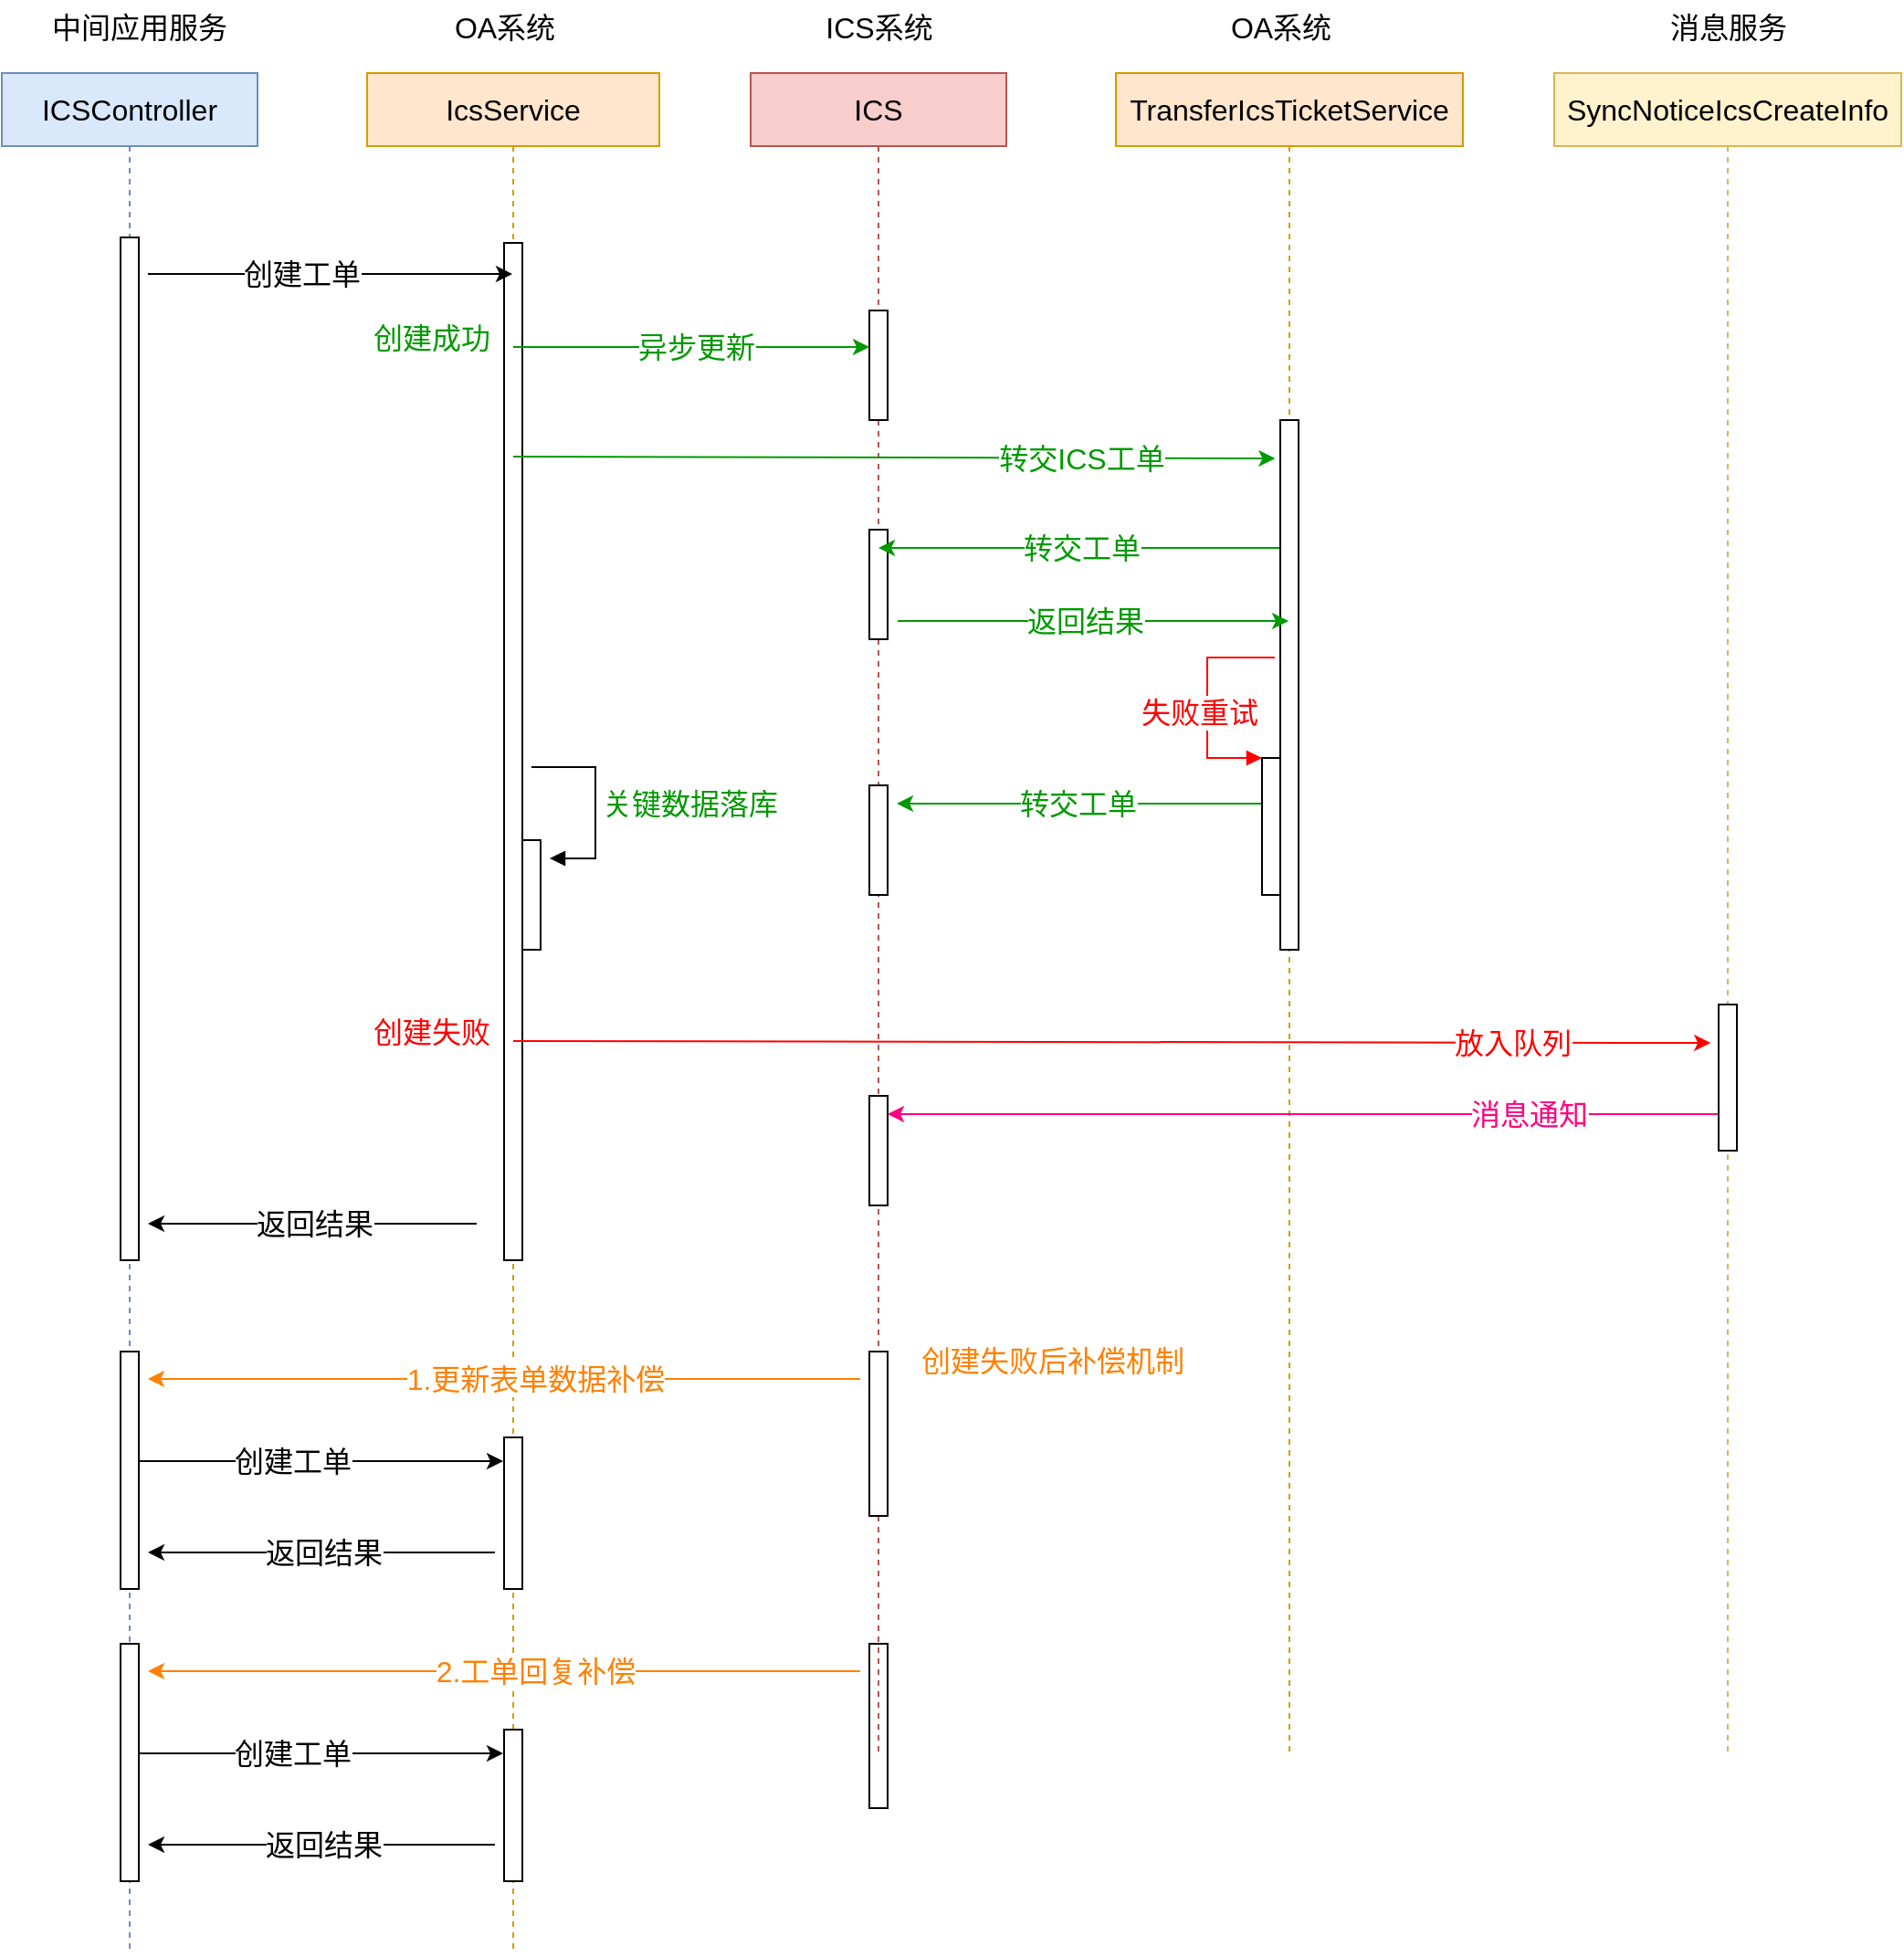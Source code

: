 <mxfile version="21.3.7" type="github" pages="5">
  <diagram id="C5RBs43oDa-KdzZeNtuy" name="ICS工单创建">
    <mxGraphModel dx="1050" dy="549" grid="1" gridSize="10" guides="1" tooltips="1" connect="1" arrows="1" fold="1" page="1" pageScale="1" pageWidth="1169" pageHeight="1654" math="0" shadow="0">
      <root>
        <mxCell id="WIyWlLk6GJQsqaUBKTNV-0" />
        <mxCell id="WIyWlLk6GJQsqaUBKTNV-1" parent="WIyWlLk6GJQsqaUBKTNV-0" />
        <mxCell id="4DzWm4lysE0vdOQa_RRj-0" value="ICSController" style="shape=umlLifeline;perimeter=lifelinePerimeter;whiteSpace=wrap;html=1;container=1;collapsible=0;recursiveResize=0;outlineConnect=0;fontSize=16;fillColor=#dae8fc;strokeColor=#6c8ebf;" parent="WIyWlLk6GJQsqaUBKTNV-1" vertex="1">
          <mxGeometry x="65" y="136" width="140" height="1030" as="geometry" />
        </mxCell>
        <mxCell id="4DzWm4lysE0vdOQa_RRj-1" value="" style="html=1;points=[];perimeter=orthogonalPerimeter;fontSize=16;" parent="4DzWm4lysE0vdOQa_RRj-0" vertex="1">
          <mxGeometry x="65" y="90" width="10" height="560" as="geometry" />
        </mxCell>
        <mxCell id="4DzWm4lysE0vdOQa_RRj-85" value="" style="html=1;points=[];perimeter=orthogonalPerimeter;fontSize=16;" parent="4DzWm4lysE0vdOQa_RRj-0" vertex="1">
          <mxGeometry x="65" y="700" width="10" height="130" as="geometry" />
        </mxCell>
        <mxCell id="4DzWm4lysE0vdOQa_RRj-89" value="" style="endArrow=classic;html=1;rounded=0;fontSize=16;fillColor=#FF8000;strokeColor=#000000;" parent="4DzWm4lysE0vdOQa_RRj-0" edge="1">
          <mxGeometry width="50" height="50" relative="1" as="geometry">
            <mxPoint x="75" y="760" as="sourcePoint" />
            <mxPoint x="274.5" y="760" as="targetPoint" />
          </mxGeometry>
        </mxCell>
        <mxCell id="4DzWm4lysE0vdOQa_RRj-90" value="创建工单" style="edgeLabel;html=1;align=center;verticalAlign=middle;resizable=0;points=[];fontSize=16;" parent="4DzWm4lysE0vdOQa_RRj-89" vertex="1" connectable="0">
          <mxGeometry x="-0.159" relative="1" as="geometry">
            <mxPoint as="offset" />
          </mxGeometry>
        </mxCell>
        <mxCell id="4DzWm4lysE0vdOQa_RRj-2" value="IcsService" style="shape=umlLifeline;perimeter=lifelinePerimeter;whiteSpace=wrap;html=1;container=1;collapsible=0;recursiveResize=0;outlineConnect=0;fontSize=16;fillColor=#ffe6cc;strokeColor=#d79b00;" parent="WIyWlLk6GJQsqaUBKTNV-1" vertex="1">
          <mxGeometry x="265" y="136" width="160" height="1030" as="geometry" />
        </mxCell>
        <mxCell id="4DzWm4lysE0vdOQa_RRj-3" value="" style="html=1;points=[];perimeter=orthogonalPerimeter;fontSize=16;" parent="4DzWm4lysE0vdOQa_RRj-2" vertex="1">
          <mxGeometry x="75" y="93" width="10" height="557" as="geometry" />
        </mxCell>
        <mxCell id="4DzWm4lysE0vdOQa_RRj-29" value="创建成功" style="text;html=1;align=center;verticalAlign=middle;resizable=0;points=[];autosize=1;strokeColor=none;fillColor=none;fontSize=16;fontColor=#009900;" parent="4DzWm4lysE0vdOQa_RRj-2" vertex="1">
          <mxGeometry x="-10" y="130" width="90" height="30" as="geometry" />
        </mxCell>
        <mxCell id="4DzWm4lysE0vdOQa_RRj-30" value="&lt;font color=&quot;#ff0000&quot;&gt;创建失败&lt;/font&gt;" style="text;html=1;align=center;verticalAlign=middle;resizable=0;points=[];autosize=1;strokeColor=none;fillColor=none;fontSize=16;fontColor=#009900;" parent="4DzWm4lysE0vdOQa_RRj-2" vertex="1">
          <mxGeometry x="-10" y="510" width="90" height="30" as="geometry" />
        </mxCell>
        <mxCell id="4DzWm4lysE0vdOQa_RRj-33" value="" style="endArrow=classic;html=1;rounded=0;fontSize=16;strokeColor=#000000;" parent="4DzWm4lysE0vdOQa_RRj-2" edge="1">
          <mxGeometry width="50" height="50" relative="1" as="geometry">
            <mxPoint x="60" y="630" as="sourcePoint" />
            <mxPoint x="-120" y="630" as="targetPoint" />
          </mxGeometry>
        </mxCell>
        <mxCell id="4DzWm4lysE0vdOQa_RRj-34" value="返回结果" style="edgeLabel;html=1;align=center;verticalAlign=middle;resizable=0;points=[];fontSize=16;" parent="4DzWm4lysE0vdOQa_RRj-33" vertex="1" connectable="0">
          <mxGeometry x="-0.159" relative="1" as="geometry">
            <mxPoint x="-14" as="offset" />
          </mxGeometry>
        </mxCell>
        <mxCell id="4DzWm4lysE0vdOQa_RRj-88" value="" style="html=1;points=[];perimeter=orthogonalPerimeter;fontSize=16;" parent="4DzWm4lysE0vdOQa_RRj-2" vertex="1">
          <mxGeometry x="75" y="747" width="10" height="83" as="geometry" />
        </mxCell>
        <mxCell id="4DzWm4lysE0vdOQa_RRj-91" value="" style="endArrow=classic;html=1;rounded=0;fontSize=16;strokeColor=#000000;" parent="4DzWm4lysE0vdOQa_RRj-2" edge="1">
          <mxGeometry width="50" height="50" relative="1" as="geometry">
            <mxPoint x="70" y="810" as="sourcePoint" />
            <mxPoint x="-120" y="810" as="targetPoint" />
          </mxGeometry>
        </mxCell>
        <mxCell id="4DzWm4lysE0vdOQa_RRj-92" value="返回结果" style="edgeLabel;html=1;align=center;verticalAlign=middle;resizable=0;points=[];fontSize=16;" parent="4DzWm4lysE0vdOQa_RRj-91" vertex="1" connectable="0">
          <mxGeometry x="-0.159" relative="1" as="geometry">
            <mxPoint x="-14" as="offset" />
          </mxGeometry>
        </mxCell>
        <mxCell id="4DzWm4lysE0vdOQa_RRj-93" value="" style="html=1;points=[];perimeter=orthogonalPerimeter;fontSize=16;" parent="4DzWm4lysE0vdOQa_RRj-2" vertex="1">
          <mxGeometry x="-135" y="860" width="10" height="130" as="geometry" />
        </mxCell>
        <mxCell id="4DzWm4lysE0vdOQa_RRj-94" value="" style="endArrow=classic;html=1;rounded=0;fontSize=16;strokeColor=#000000;" parent="4DzWm4lysE0vdOQa_RRj-2" edge="1">
          <mxGeometry width="50" height="50" relative="1" as="geometry">
            <mxPoint x="-125" y="920" as="sourcePoint" />
            <mxPoint x="74.5" y="920" as="targetPoint" />
          </mxGeometry>
        </mxCell>
        <mxCell id="4DzWm4lysE0vdOQa_RRj-95" value="创建工单" style="edgeLabel;html=1;align=center;verticalAlign=middle;resizable=0;points=[];fontSize=16;" parent="4DzWm4lysE0vdOQa_RRj-94" vertex="1" connectable="0">
          <mxGeometry x="-0.159" relative="1" as="geometry">
            <mxPoint as="offset" />
          </mxGeometry>
        </mxCell>
        <mxCell id="4DzWm4lysE0vdOQa_RRj-96" value="" style="html=1;points=[];perimeter=orthogonalPerimeter;fontSize=16;" parent="4DzWm4lysE0vdOQa_RRj-2" vertex="1">
          <mxGeometry x="75" y="907" width="10" height="83" as="geometry" />
        </mxCell>
        <mxCell id="4DzWm4lysE0vdOQa_RRj-97" value="" style="endArrow=classic;html=1;rounded=0;fontSize=16;strokeColor=#000000;" parent="4DzWm4lysE0vdOQa_RRj-2" edge="1">
          <mxGeometry width="50" height="50" relative="1" as="geometry">
            <mxPoint x="70" y="970" as="sourcePoint" />
            <mxPoint x="-120" y="970" as="targetPoint" />
          </mxGeometry>
        </mxCell>
        <mxCell id="4DzWm4lysE0vdOQa_RRj-98" value="返回结果" style="edgeLabel;html=1;align=center;verticalAlign=middle;resizable=0;points=[];fontSize=16;" parent="4DzWm4lysE0vdOQa_RRj-97" vertex="1" connectable="0">
          <mxGeometry x="-0.159" relative="1" as="geometry">
            <mxPoint x="-14" as="offset" />
          </mxGeometry>
        </mxCell>
        <mxCell id="4DzWm4lysE0vdOQa_RRj-99" value="" style="html=1;points=[];perimeter=orthogonalPerimeter;fontSize=16;" parent="4DzWm4lysE0vdOQa_RRj-2" vertex="1">
          <mxGeometry x="275" y="860" width="10" height="90" as="geometry" />
        </mxCell>
        <mxCell id="4DzWm4lysE0vdOQa_RRj-100" value="" style="endArrow=classic;html=1;rounded=0;fontSize=16;strokeColor=#FF8000;" parent="4DzWm4lysE0vdOQa_RRj-2" edge="1">
          <mxGeometry width="50" height="50" relative="1" as="geometry">
            <mxPoint x="270" y="875" as="sourcePoint" />
            <mxPoint x="-120" y="875" as="targetPoint" />
          </mxGeometry>
        </mxCell>
        <mxCell id="4DzWm4lysE0vdOQa_RRj-101" value="&lt;font color=&quot;#ff8000&quot;&gt;2.工单回复补偿&lt;/font&gt;" style="edgeLabel;html=1;align=center;verticalAlign=middle;resizable=0;points=[];fontSize=16;" parent="4DzWm4lysE0vdOQa_RRj-100" vertex="1" connectable="0">
          <mxGeometry x="-0.159" relative="1" as="geometry">
            <mxPoint x="-14" as="offset" />
          </mxGeometry>
        </mxCell>
        <mxCell id="4DzWm4lysE0vdOQa_RRj-5" value="ICS" style="shape=umlLifeline;perimeter=lifelinePerimeter;whiteSpace=wrap;html=1;container=1;collapsible=0;recursiveResize=0;outlineConnect=0;fontSize=16;fillColor=#f8cecc;strokeColor=#b85450;" parent="WIyWlLk6GJQsqaUBKTNV-1" vertex="1">
          <mxGeometry x="475" y="136" width="140" height="920" as="geometry" />
        </mxCell>
        <mxCell id="4DzWm4lysE0vdOQa_RRj-6" value="" style="html=1;points=[];perimeter=orthogonalPerimeter;fontSize=16;" parent="4DzWm4lysE0vdOQa_RRj-5" vertex="1">
          <mxGeometry x="65" y="130" width="10" height="60" as="geometry" />
        </mxCell>
        <mxCell id="4DzWm4lysE0vdOQa_RRj-18" value="" style="endArrow=classic;html=1;rounded=0;fontSize=16;strokeColor=#009900;" parent="4DzWm4lysE0vdOQa_RRj-5" edge="1">
          <mxGeometry width="50" height="50" relative="1" as="geometry">
            <mxPoint x="-130" y="150" as="sourcePoint" />
            <mxPoint x="65" y="150.0" as="targetPoint" />
          </mxGeometry>
        </mxCell>
        <mxCell id="4DzWm4lysE0vdOQa_RRj-19" value="&lt;font color=&quot;#009900&quot;&gt;异步更新&lt;/font&gt;" style="edgeLabel;html=1;align=center;verticalAlign=middle;resizable=0;points=[];fontSize=16;" parent="4DzWm4lysE0vdOQa_RRj-18" vertex="1" connectable="0">
          <mxGeometry x="-0.159" relative="1" as="geometry">
            <mxPoint x="18" as="offset" />
          </mxGeometry>
        </mxCell>
        <mxCell id="4DzWm4lysE0vdOQa_RRj-21" value="" style="endArrow=classic;html=1;rounded=0;fontSize=16;entryX=-0.28;entryY=0.675;entryDx=0;entryDy=0;entryPerimeter=0;fillColor=#d5e8d4;strokeColor=#009900;" parent="4DzWm4lysE0vdOQa_RRj-5" edge="1">
          <mxGeometry width="50" height="50" relative="1" as="geometry">
            <mxPoint x="-130" y="210" as="sourcePoint" />
            <mxPoint x="287.2" y="211" as="targetPoint" />
          </mxGeometry>
        </mxCell>
        <mxCell id="4DzWm4lysE0vdOQa_RRj-22" value="转交ICS工单" style="edgeLabel;html=1;align=center;verticalAlign=middle;resizable=0;points=[];fontSize=16;fontColor=#009900;" parent="4DzWm4lysE0vdOQa_RRj-21" vertex="1" connectable="0">
          <mxGeometry x="-0.159" relative="1" as="geometry">
            <mxPoint x="135" as="offset" />
          </mxGeometry>
        </mxCell>
        <mxCell id="4DzWm4lysE0vdOQa_RRj-53" value="" style="html=1;points=[];perimeter=orthogonalPerimeter;fontSize=16;" parent="4DzWm4lysE0vdOQa_RRj-5" vertex="1">
          <mxGeometry x="65" y="250" width="10" height="60" as="geometry" />
        </mxCell>
        <mxCell id="4DzWm4lysE0vdOQa_RRj-56" value="" style="endArrow=classic;html=1;rounded=0;fontSize=16;strokeColor=#009900;exitX=-0.08;exitY=0.756;exitDx=0;exitDy=0;exitPerimeter=0;" parent="4DzWm4lysE0vdOQa_RRj-5" edge="1">
          <mxGeometry width="50" height="50" relative="1" as="geometry">
            <mxPoint x="290" y="260" as="sourcePoint" />
            <mxPoint x="70" y="260" as="targetPoint" />
          </mxGeometry>
        </mxCell>
        <mxCell id="4DzWm4lysE0vdOQa_RRj-57" value="&lt;font color=&quot;#009900&quot;&gt;转交工单&lt;/font&gt;" style="edgeLabel;html=1;align=center;verticalAlign=middle;resizable=0;points=[];fontSize=16;" parent="4DzWm4lysE0vdOQa_RRj-56" vertex="1" connectable="0">
          <mxGeometry x="-0.159" relative="1" as="geometry">
            <mxPoint x="-17" as="offset" />
          </mxGeometry>
        </mxCell>
        <mxCell id="4DzWm4lysE0vdOQa_RRj-66" value="" style="html=1;points=[];perimeter=orthogonalPerimeter;fontSize=16;" parent="4DzWm4lysE0vdOQa_RRj-5" vertex="1">
          <mxGeometry x="65" y="390" width="10" height="60" as="geometry" />
        </mxCell>
        <mxCell id="4DzWm4lysE0vdOQa_RRj-67" value="" style="endArrow=classic;html=1;rounded=0;fontSize=16;strokeColor=#009900;exitX=-0.08;exitY=0.756;exitDx=0;exitDy=0;exitPerimeter=0;" parent="4DzWm4lysE0vdOQa_RRj-5" edge="1">
          <mxGeometry width="50" height="50" relative="1" as="geometry">
            <mxPoint x="280" y="400" as="sourcePoint" />
            <mxPoint x="80" y="400" as="targetPoint" />
          </mxGeometry>
        </mxCell>
        <mxCell id="4DzWm4lysE0vdOQa_RRj-68" value="&lt;font color=&quot;#009900&quot;&gt;转交工单&lt;/font&gt;" style="edgeLabel;html=1;align=center;verticalAlign=middle;resizable=0;points=[];fontSize=16;" parent="4DzWm4lysE0vdOQa_RRj-67" vertex="1" connectable="0">
          <mxGeometry x="-0.159" relative="1" as="geometry">
            <mxPoint x="-17" as="offset" />
          </mxGeometry>
        </mxCell>
        <mxCell id="4DzWm4lysE0vdOQa_RRj-69" value="" style="html=1;points=[];perimeter=orthogonalPerimeter;fontSize=16;" parent="4DzWm4lysE0vdOQa_RRj-5" vertex="1">
          <mxGeometry x="65" y="560" width="10" height="60" as="geometry" />
        </mxCell>
        <mxCell id="4DzWm4lysE0vdOQa_RRj-70" value="" style="html=1;points=[];perimeter=orthogonalPerimeter;fontSize=16;" parent="4DzWm4lysE0vdOQa_RRj-5" vertex="1">
          <mxGeometry x="65" y="700" width="10" height="90" as="geometry" />
        </mxCell>
        <mxCell id="4DzWm4lysE0vdOQa_RRj-86" value="" style="endArrow=classic;html=1;rounded=0;fontSize=16;strokeColor=#FF8000;" parent="4DzWm4lysE0vdOQa_RRj-5" edge="1">
          <mxGeometry width="50" height="50" relative="1" as="geometry">
            <mxPoint x="60" y="715" as="sourcePoint" />
            <mxPoint x="-330" y="715" as="targetPoint" />
          </mxGeometry>
        </mxCell>
        <mxCell id="4DzWm4lysE0vdOQa_RRj-87" value="&lt;font color=&quot;#ff8000&quot;&gt;1.更新表单数据补偿&lt;/font&gt;" style="edgeLabel;html=1;align=center;verticalAlign=middle;resizable=0;points=[];fontSize=16;" parent="4DzWm4lysE0vdOQa_RRj-86" vertex="1" connectable="0">
          <mxGeometry x="-0.159" relative="1" as="geometry">
            <mxPoint x="-14" as="offset" />
          </mxGeometry>
        </mxCell>
        <mxCell id="4DzWm4lysE0vdOQa_RRj-9" value="" style="endArrow=classic;html=1;rounded=0;fontSize=16;" parent="WIyWlLk6GJQsqaUBKTNV-1" target="4DzWm4lysE0vdOQa_RRj-2" edge="1">
          <mxGeometry width="50" height="50" relative="1" as="geometry">
            <mxPoint x="145" y="246" as="sourcePoint" />
            <mxPoint x="225" y="246" as="targetPoint" />
          </mxGeometry>
        </mxCell>
        <mxCell id="4DzWm4lysE0vdOQa_RRj-10" value="创建工单" style="edgeLabel;html=1;align=center;verticalAlign=middle;resizable=0;points=[];fontSize=16;" parent="4DzWm4lysE0vdOQa_RRj-9" vertex="1" connectable="0">
          <mxGeometry x="-0.159" relative="1" as="geometry">
            <mxPoint as="offset" />
          </mxGeometry>
        </mxCell>
        <mxCell id="4DzWm4lysE0vdOQa_RRj-12" value="中间应用服务" style="text;html=1;resizable=0;autosize=1;align=center;verticalAlign=middle;points=[];fillColor=none;strokeColor=none;rounded=0;shadow=0;glass=0;dashed=1;sketch=0;strokeWidth=1;fontSize=16;" parent="WIyWlLk6GJQsqaUBKTNV-1" vertex="1">
          <mxGeometry x="80" y="96" width="120" height="30" as="geometry" />
        </mxCell>
        <mxCell id="4DzWm4lysE0vdOQa_RRj-13" value="OA系统" style="text;html=1;resizable=0;autosize=1;align=center;verticalAlign=middle;points=[];fillColor=none;strokeColor=none;rounded=0;shadow=0;glass=0;dashed=1;sketch=0;strokeWidth=1;fontSize=16;" parent="WIyWlLk6GJQsqaUBKTNV-1" vertex="1">
          <mxGeometry x="300" y="96" width="80" height="30" as="geometry" />
        </mxCell>
        <mxCell id="4DzWm4lysE0vdOQa_RRj-14" value="ICS系统" style="text;html=1;resizable=0;autosize=1;align=center;verticalAlign=middle;points=[];fillColor=none;strokeColor=none;rounded=0;shadow=0;glass=0;dashed=1;sketch=0;strokeWidth=1;fontSize=16;" parent="WIyWlLk6GJQsqaUBKTNV-1" vertex="1">
          <mxGeometry x="505" y="96" width="80" height="30" as="geometry" />
        </mxCell>
        <mxCell id="4DzWm4lysE0vdOQa_RRj-15" value="TransferIcsTicketService" style="shape=umlLifeline;perimeter=lifelinePerimeter;whiteSpace=wrap;html=1;container=1;collapsible=0;recursiveResize=0;outlineConnect=0;fontSize=16;fillColor=#ffe6cc;strokeColor=#d79b00;" parent="WIyWlLk6GJQsqaUBKTNV-1" vertex="1">
          <mxGeometry x="675" y="136" width="190" height="920" as="geometry" />
        </mxCell>
        <mxCell id="4DzWm4lysE0vdOQa_RRj-54" value="TransferIcsTicketService" style="shape=umlLifeline;perimeter=lifelinePerimeter;whiteSpace=wrap;html=1;container=1;collapsible=0;recursiveResize=0;outlineConnect=0;fontSize=16;fillColor=#ffe6cc;strokeColor=#d79b00;" parent="4DzWm4lysE0vdOQa_RRj-15" vertex="1">
          <mxGeometry width="190" height="920" as="geometry" />
        </mxCell>
        <mxCell id="4DzWm4lysE0vdOQa_RRj-55" value="" style="html=1;points=[];perimeter=orthogonalPerimeter;fontSize=16;" parent="4DzWm4lysE0vdOQa_RRj-54" vertex="1">
          <mxGeometry x="90" y="190" width="10" height="290" as="geometry" />
        </mxCell>
        <mxCell id="4DzWm4lysE0vdOQa_RRj-58" value="" style="html=1;points=[];perimeter=orthogonalPerimeter;fontSize=16;fontColor=#000000;" parent="4DzWm4lysE0vdOQa_RRj-54" vertex="1">
          <mxGeometry x="80" y="375" width="10" height="75" as="geometry" />
        </mxCell>
        <mxCell id="4DzWm4lysE0vdOQa_RRj-59" value="&lt;font color=&quot;#ff0000&quot;&gt;失败重试&lt;/font&gt;" style="edgeStyle=orthogonalEdgeStyle;html=1;align=left;spacingLeft=2;endArrow=block;rounded=0;strokeColor=#FF0000;fontSize=16;fontColor=#000000;" parent="4DzWm4lysE0vdOQa_RRj-54" edge="1">
          <mxGeometry x="0.099" y="-40" relative="1" as="geometry">
            <mxPoint x="87" y="320" as="sourcePoint" />
            <Array as="points">
              <mxPoint x="50" y="320" />
              <mxPoint x="50" y="375" />
            </Array>
            <mxPoint x="80" y="375" as="targetPoint" />
            <mxPoint as="offset" />
          </mxGeometry>
        </mxCell>
        <mxCell id="4DzWm4lysE0vdOQa_RRj-63" value="" style="endArrow=classic;html=1;rounded=0;fontSize=16;strokeColor=#009900;" parent="4DzWm4lysE0vdOQa_RRj-54" edge="1">
          <mxGeometry width="50" height="50" relative="1" as="geometry">
            <mxPoint x="-119.5" y="300" as="sourcePoint" />
            <mxPoint x="94.5" y="300" as="targetPoint" />
          </mxGeometry>
        </mxCell>
        <mxCell id="4DzWm4lysE0vdOQa_RRj-64" value="&lt;font color=&quot;#009900&quot;&gt;返回结果&lt;/font&gt;" style="edgeLabel;html=1;align=center;verticalAlign=middle;resizable=0;points=[];fontSize=16;" parent="4DzWm4lysE0vdOQa_RRj-63" vertex="1" connectable="0">
          <mxGeometry x="-0.159" relative="1" as="geometry">
            <mxPoint x="12" as="offset" />
          </mxGeometry>
        </mxCell>
        <mxCell id="4DzWm4lysE0vdOQa_RRj-61" value="" style="endArrow=classic;html=1;rounded=0;fontSize=16;strokeColor=#FF0080;" parent="4DzWm4lysE0vdOQa_RRj-54" edge="1">
          <mxGeometry width="50" height="50" relative="1" as="geometry">
            <mxPoint x="340" y="570" as="sourcePoint" />
            <mxPoint x="-125" y="570" as="targetPoint" />
          </mxGeometry>
        </mxCell>
        <mxCell id="4DzWm4lysE0vdOQa_RRj-62" value="&lt;font&gt;消息通知&lt;/font&gt;" style="edgeLabel;html=1;align=center;verticalAlign=middle;resizable=0;points=[];fontSize=16;fontColor=#FF0080;" parent="4DzWm4lysE0vdOQa_RRj-61" vertex="1" connectable="0">
          <mxGeometry x="-0.159" relative="1" as="geometry">
            <mxPoint x="81" as="offset" />
          </mxGeometry>
        </mxCell>
        <mxCell id="4DzWm4lysE0vdOQa_RRj-17" value="OA系统" style="text;html=1;resizable=0;autosize=1;align=center;verticalAlign=middle;points=[];fillColor=none;strokeColor=none;rounded=0;shadow=0;glass=0;dashed=1;sketch=0;strokeWidth=1;fontSize=16;" parent="WIyWlLk6GJQsqaUBKTNV-1" vertex="1">
          <mxGeometry x="725" y="96" width="80" height="30" as="geometry" />
        </mxCell>
        <mxCell id="4DzWm4lysE0vdOQa_RRj-24" value="SyncNoticeIcsCreateInfo" style="shape=umlLifeline;perimeter=lifelinePerimeter;whiteSpace=wrap;html=1;container=1;collapsible=0;recursiveResize=0;outlineConnect=0;fontSize=16;fillColor=#fff2cc;strokeColor=#d6b656;" parent="WIyWlLk6GJQsqaUBKTNV-1" vertex="1">
          <mxGeometry x="915" y="136" width="190" height="920" as="geometry" />
        </mxCell>
        <mxCell id="4DzWm4lysE0vdOQa_RRj-27" value="" style="endArrow=classic;html=1;rounded=0;fontSize=16;fillColor=#d5e8d4;strokeColor=#FF0000;entryX=-0.44;entryY=0.263;entryDx=0;entryDy=0;entryPerimeter=0;" parent="4DzWm4lysE0vdOQa_RRj-24" target="4DzWm4lysE0vdOQa_RRj-25" edge="1">
          <mxGeometry width="50" height="50" relative="1" as="geometry">
            <mxPoint x="-570" y="530" as="sourcePoint" />
            <mxPoint x="80" y="530" as="targetPoint" />
          </mxGeometry>
        </mxCell>
        <mxCell id="4DzWm4lysE0vdOQa_RRj-28" value="放入队列" style="edgeLabel;html=1;align=center;verticalAlign=middle;resizable=0;points=[];fontSize=16;fontColor=#FF0000;" parent="4DzWm4lysE0vdOQa_RRj-27" vertex="1" connectable="0">
          <mxGeometry x="-0.159" relative="1" as="geometry">
            <mxPoint x="271" as="offset" />
          </mxGeometry>
        </mxCell>
        <mxCell id="4DzWm4lysE0vdOQa_RRj-25" value="" style="html=1;points=[];perimeter=orthogonalPerimeter;fontSize=16;" parent="4DzWm4lysE0vdOQa_RRj-24" vertex="1">
          <mxGeometry x="90" y="510" width="10" height="80" as="geometry" />
        </mxCell>
        <mxCell id="4DzWm4lysE0vdOQa_RRj-26" value="消息服务" style="text;html=1;resizable=0;autosize=1;align=center;verticalAlign=middle;points=[];fillColor=none;strokeColor=none;rounded=0;shadow=0;glass=0;dashed=1;sketch=0;strokeWidth=1;fontSize=16;" parent="WIyWlLk6GJQsqaUBKTNV-1" vertex="1">
          <mxGeometry x="965" y="96" width="90" height="30" as="geometry" />
        </mxCell>
        <mxCell id="jtnJoueFRdmFTBYiuz7o-1" value="&lt;font color=&quot;#ff8000&quot;&gt;创建失败后补偿机制&lt;/font&gt;" style="text;html=1;align=center;verticalAlign=middle;resizable=0;points=[];autosize=1;strokeColor=none;fillColor=none;fontSize=16;fontColor=#009900;" parent="WIyWlLk6GJQsqaUBKTNV-1" vertex="1">
          <mxGeometry x="555" y="826" width="170" height="30" as="geometry" />
        </mxCell>
        <mxCell id="t1GNIMBtBUvskUs3lqvS-0" value="" style="html=1;points=[];perimeter=orthogonalPerimeter;fontSize=16;" parent="WIyWlLk6GJQsqaUBKTNV-1" vertex="1">
          <mxGeometry x="350" y="556" width="10" height="60" as="geometry" />
        </mxCell>
        <mxCell id="t1GNIMBtBUvskUs3lqvS-1" value="&lt;font color=&quot;#009900&quot;&gt;关键数据落库&lt;/font&gt;" style="edgeStyle=orthogonalEdgeStyle;html=1;align=left;spacingLeft=2;endArrow=block;rounded=0;entryX=1;entryY=0;strokeColor=#000000;fontSize=16;fontColor=#000000;" parent="WIyWlLk6GJQsqaUBKTNV-1" edge="1">
          <mxGeometry relative="1" as="geometry">
            <mxPoint x="355" y="516" as="sourcePoint" />
            <Array as="points">
              <mxPoint x="360" y="516" />
              <mxPoint x="390" y="516" />
              <mxPoint x="390" y="566" />
            </Array>
            <mxPoint x="365" y="566" as="targetPoint" />
          </mxGeometry>
        </mxCell>
      </root>
    </mxGraphModel>
  </diagram>
  <diagram id="EaZ4Q-BoqmB9A9BNH0J1" name="ICS工单修改及回复">
    <mxGraphModel dx="1050" dy="549" grid="1" gridSize="10" guides="1" tooltips="1" connect="1" arrows="1" fold="1" page="1" pageScale="1" pageWidth="1169" pageHeight="1654" math="0" shadow="0">
      <root>
        <mxCell id="0" />
        <mxCell id="1" parent="0" />
        <mxCell id="o03yFvGd-7qTuOWbdj1A-1" value="ICSController" style="shape=umlLifeline;perimeter=lifelinePerimeter;whiteSpace=wrap;html=1;container=1;collapsible=0;recursiveResize=0;outlineConnect=0;fontSize=16;fillColor=#dae8fc;strokeColor=#6c8ebf;" parent="1" vertex="1">
          <mxGeometry x="66" y="135" width="140" height="1030" as="geometry" />
        </mxCell>
        <mxCell id="o03yFvGd-7qTuOWbdj1A-2" value="" style="html=1;points=[];perimeter=orthogonalPerimeter;fontSize=16;" parent="o03yFvGd-7qTuOWbdj1A-1" vertex="1">
          <mxGeometry x="65" y="90" width="10" height="670" as="geometry" />
        </mxCell>
        <mxCell id="o03yFvGd-7qTuOWbdj1A-3" value="" style="html=1;points=[];perimeter=orthogonalPerimeter;fontSize=16;" parent="o03yFvGd-7qTuOWbdj1A-1" vertex="1">
          <mxGeometry x="65" y="804" width="10" height="130" as="geometry" />
        </mxCell>
        <mxCell id="o03yFvGd-7qTuOWbdj1A-4" value="" style="endArrow=classic;html=1;rounded=0;fontSize=16;fillColor=#FF8000;strokeColor=#000000;" parent="o03yFvGd-7qTuOWbdj1A-1" edge="1">
          <mxGeometry width="50" height="50" relative="1" as="geometry">
            <mxPoint x="75" y="864" as="sourcePoint" />
            <mxPoint x="274.5" y="864" as="targetPoint" />
          </mxGeometry>
        </mxCell>
        <mxCell id="o03yFvGd-7qTuOWbdj1A-5" value="更新工单" style="edgeLabel;html=1;align=center;verticalAlign=middle;resizable=0;points=[];fontSize=16;" parent="o03yFvGd-7qTuOWbdj1A-4" vertex="1" connectable="0">
          <mxGeometry x="-0.159" relative="1" as="geometry">
            <mxPoint as="offset" />
          </mxGeometry>
        </mxCell>
        <mxCell id="o03yFvGd-7qTuOWbdj1A-6" value="IcsService" style="shape=umlLifeline;perimeter=lifelinePerimeter;whiteSpace=wrap;html=1;container=1;collapsible=0;recursiveResize=0;outlineConnect=0;fontSize=16;fillColor=#ffe6cc;strokeColor=#d79b00;" parent="1" vertex="1">
          <mxGeometry x="266" y="135" width="160" height="1030" as="geometry" />
        </mxCell>
        <mxCell id="o03yFvGd-7qTuOWbdj1A-7" value="" style="html=1;points=[];perimeter=orthogonalPerimeter;fontSize=16;" parent="o03yFvGd-7qTuOWbdj1A-6" vertex="1">
          <mxGeometry x="75" y="93" width="10" height="667" as="geometry" />
        </mxCell>
        <mxCell id="o03yFvGd-7qTuOWbdj1A-8" value="更新成功" style="text;html=1;align=center;verticalAlign=middle;resizable=0;points=[];autosize=1;strokeColor=none;fillColor=none;fontSize=16;fontColor=#009900;" parent="o03yFvGd-7qTuOWbdj1A-6" vertex="1">
          <mxGeometry x="-15" y="240" width="90" height="30" as="geometry" />
        </mxCell>
        <mxCell id="o03yFvGd-7qTuOWbdj1A-9" value="&lt;font color=&quot;#ff0000&quot;&gt;更新失败&lt;/font&gt;" style="text;html=1;align=center;verticalAlign=middle;resizable=0;points=[];autosize=1;strokeColor=none;fillColor=none;fontSize=16;fontColor=#009900;" parent="o03yFvGd-7qTuOWbdj1A-6" vertex="1">
          <mxGeometry x="-10" y="606" width="90" height="30" as="geometry" />
        </mxCell>
        <mxCell id="o03yFvGd-7qTuOWbdj1A-10" value="" style="endArrow=classic;html=1;rounded=0;fontSize=16;strokeColor=#000000;" parent="o03yFvGd-7qTuOWbdj1A-6" edge="1">
          <mxGeometry width="50" height="50" relative="1" as="geometry">
            <mxPoint x="70" y="740" as="sourcePoint" />
            <mxPoint x="-110" y="740" as="targetPoint" />
          </mxGeometry>
        </mxCell>
        <mxCell id="o03yFvGd-7qTuOWbdj1A-11" value="返回结果" style="edgeLabel;html=1;align=center;verticalAlign=middle;resizable=0;points=[];fontSize=16;" parent="o03yFvGd-7qTuOWbdj1A-10" vertex="1" connectable="0">
          <mxGeometry x="-0.159" relative="1" as="geometry">
            <mxPoint x="-14" as="offset" />
          </mxGeometry>
        </mxCell>
        <mxCell id="o03yFvGd-7qTuOWbdj1A-12" value="" style="html=1;points=[];perimeter=orthogonalPerimeter;fontSize=16;" parent="o03yFvGd-7qTuOWbdj1A-6" vertex="1">
          <mxGeometry x="75" y="851" width="10" height="83" as="geometry" />
        </mxCell>
        <mxCell id="o03yFvGd-7qTuOWbdj1A-13" value="" style="endArrow=classic;html=1;rounded=0;fontSize=16;strokeColor=#000000;" parent="o03yFvGd-7qTuOWbdj1A-6" edge="1">
          <mxGeometry width="50" height="50" relative="1" as="geometry">
            <mxPoint x="70" y="914" as="sourcePoint" />
            <mxPoint x="-120" y="914" as="targetPoint" />
          </mxGeometry>
        </mxCell>
        <mxCell id="o03yFvGd-7qTuOWbdj1A-14" value="返回结果" style="edgeLabel;html=1;align=center;verticalAlign=middle;resizable=0;points=[];fontSize=16;" parent="o03yFvGd-7qTuOWbdj1A-13" vertex="1" connectable="0">
          <mxGeometry x="-0.159" relative="1" as="geometry">
            <mxPoint x="-14" as="offset" />
          </mxGeometry>
        </mxCell>
        <mxCell id="YdCqli4lpfFsrHVWfLdx-4" value="更新表单数据" style="edgeStyle=orthogonalEdgeStyle;html=1;align=left;spacingLeft=2;endArrow=block;rounded=0;entryX=1;entryY=0;strokeColor=#000000;fontSize=16;fontColor=#000000;" parent="o03yFvGd-7qTuOWbdj1A-6" edge="1">
          <mxGeometry relative="1" as="geometry">
            <mxPoint x="90" y="130" as="sourcePoint" />
            <Array as="points">
              <mxPoint x="95" y="130" />
              <mxPoint x="125" y="130" />
              <mxPoint x="125" y="180" />
            </Array>
            <mxPoint x="100" y="180" as="targetPoint" />
          </mxGeometry>
        </mxCell>
        <mxCell id="YdCqli4lpfFsrHVWfLdx-5" value="" style="html=1;points=[];perimeter=orthogonalPerimeter;fontSize=16;" parent="o03yFvGd-7qTuOWbdj1A-6" vertex="1">
          <mxGeometry x="85" y="170" width="10" height="60" as="geometry" />
        </mxCell>
        <mxCell id="o03yFvGd-7qTuOWbdj1A-28" value="" style="endArrow=classic;html=1;rounded=0;fontSize=16;entryX=-0.28;entryY=0.675;entryDx=0;entryDy=0;entryPerimeter=0;fillColor=#d5e8d4;strokeColor=#009900;" parent="o03yFvGd-7qTuOWbdj1A-6" edge="1">
          <mxGeometry width="50" height="50" relative="1" as="geometry">
            <mxPoint x="85" y="260" as="sourcePoint" />
            <mxPoint x="502.2" y="261" as="targetPoint" />
          </mxGeometry>
        </mxCell>
        <mxCell id="o03yFvGd-7qTuOWbdj1A-29" value="修改事件" style="edgeLabel;html=1;align=center;verticalAlign=middle;resizable=0;points=[];fontSize=16;fontColor=#009900;" parent="o03yFvGd-7qTuOWbdj1A-28" vertex="1" connectable="0">
          <mxGeometry x="-0.159" relative="1" as="geometry">
            <mxPoint x="-45" as="offset" />
          </mxGeometry>
        </mxCell>
        <mxCell id="YdCqli4lpfFsrHVWfLdx-6" value="" style="html=1;points=[];perimeter=orthogonalPerimeter;fontSize=16;" parent="o03yFvGd-7qTuOWbdj1A-6" vertex="1">
          <mxGeometry x="85" y="250" width="10" height="90" as="geometry" />
        </mxCell>
        <mxCell id="YdCqli4lpfFsrHVWfLdx-7" value="&lt;font color=&quot;#009900&quot;&gt;回复事件，节点实时流转&lt;/font&gt;" style="edgeStyle=orthogonalEdgeStyle;html=1;align=left;spacingLeft=2;endArrow=block;rounded=0;strokeColor=#000000;fontSize=16;fontColor=#000000;" parent="o03yFvGd-7qTuOWbdj1A-6" edge="1">
          <mxGeometry relative="1" as="geometry">
            <mxPoint x="96" y="280" as="sourcePoint" />
            <Array as="points">
              <mxPoint x="101" y="280" />
              <mxPoint x="131" y="280" />
              <mxPoint x="131" y="330" />
            </Array>
            <mxPoint x="96" y="330" as="targetPoint" />
          </mxGeometry>
        </mxCell>
        <mxCell id="DyrERW68iz-Z_wDyBWKE-1" value="&lt;font color=&quot;#009900&quot;&gt;更新签字意见&lt;/font&gt;" style="edgeStyle=orthogonalEdgeStyle;html=1;align=left;spacingLeft=2;endArrow=block;rounded=0;entryX=1;entryY=0;strokeColor=#000000;fontSize=16;fontColor=#000000;" parent="o03yFvGd-7qTuOWbdj1A-6" edge="1">
          <mxGeometry relative="1" as="geometry">
            <mxPoint x="85" y="378" as="sourcePoint" />
            <Array as="points">
              <mxPoint x="90" y="378" />
              <mxPoint x="120" y="378" />
              <mxPoint x="120" y="428" />
            </Array>
            <mxPoint x="95" y="428" as="targetPoint" />
          </mxGeometry>
        </mxCell>
        <mxCell id="DyrERW68iz-Z_wDyBWKE-3" value="" style="html=1;points=[];perimeter=orthogonalPerimeter;fontSize=16;" parent="o03yFvGd-7qTuOWbdj1A-6" vertex="1">
          <mxGeometry x="85" y="418" width="10" height="60" as="geometry" />
        </mxCell>
        <mxCell id="DyrERW68iz-Z_wDyBWKE-4" value="&lt;font color=&quot;#009900&quot;&gt;变更关键数据&lt;/font&gt;" style="edgeStyle=orthogonalEdgeStyle;html=1;align=left;spacingLeft=2;endArrow=block;rounded=0;entryX=1;entryY=0;strokeColor=#000000;fontSize=16;fontColor=#000000;" parent="o03yFvGd-7qTuOWbdj1A-6" edge="1">
          <mxGeometry relative="1" as="geometry">
            <mxPoint x="85" y="493" as="sourcePoint" />
            <Array as="points">
              <mxPoint x="90" y="493" />
              <mxPoint x="120" y="493" />
              <mxPoint x="120" y="543" />
            </Array>
            <mxPoint x="95" y="543" as="targetPoint" />
          </mxGeometry>
        </mxCell>
        <mxCell id="DyrERW68iz-Z_wDyBWKE-5" value="" style="html=1;points=[];perimeter=orthogonalPerimeter;fontSize=16;" parent="o03yFvGd-7qTuOWbdj1A-6" vertex="1">
          <mxGeometry x="85" y="533" width="10" height="60" as="geometry" />
        </mxCell>
        <mxCell id="o03yFvGd-7qTuOWbdj1A-24" value="ICS" style="shape=umlLifeline;perimeter=lifelinePerimeter;whiteSpace=wrap;html=1;container=1;collapsible=0;recursiveResize=0;outlineConnect=0;fontSize=16;fillColor=#f8cecc;strokeColor=#b85450;" parent="1" vertex="1">
          <mxGeometry x="476" y="135" width="140" height="920" as="geometry" />
        </mxCell>
        <mxCell id="o03yFvGd-7qTuOWbdj1A-36" value="" style="html=1;points=[];perimeter=orthogonalPerimeter;fontSize=16;" parent="o03yFvGd-7qTuOWbdj1A-24" vertex="1">
          <mxGeometry x="65" y="656" width="10" height="60" as="geometry" />
        </mxCell>
        <mxCell id="o03yFvGd-7qTuOWbdj1A-37" value="" style="html=1;points=[];perimeter=orthogonalPerimeter;fontSize=16;" parent="o03yFvGd-7qTuOWbdj1A-24" vertex="1">
          <mxGeometry x="65" y="804" width="10" height="90" as="geometry" />
        </mxCell>
        <mxCell id="o03yFvGd-7qTuOWbdj1A-38" value="" style="endArrow=classic;html=1;rounded=0;fontSize=16;strokeColor=#FF8000;" parent="o03yFvGd-7qTuOWbdj1A-24" edge="1">
          <mxGeometry width="50" height="50" relative="1" as="geometry">
            <mxPoint x="60" y="819" as="sourcePoint" />
            <mxPoint x="-330" y="819" as="targetPoint" />
          </mxGeometry>
        </mxCell>
        <mxCell id="o03yFvGd-7qTuOWbdj1A-39" value="&lt;font color=&quot;#ff8000&quot;&gt;1.更新表单数据补偿&lt;/font&gt;" style="edgeLabel;html=1;align=center;verticalAlign=middle;resizable=0;points=[];fontSize=16;" parent="o03yFvGd-7qTuOWbdj1A-38" vertex="1" connectable="0">
          <mxGeometry x="-0.159" relative="1" as="geometry">
            <mxPoint x="-14" as="offset" />
          </mxGeometry>
        </mxCell>
        <mxCell id="o03yFvGd-7qTuOWbdj1A-40" value="" style="endArrow=classic;html=1;rounded=0;fontSize=16;" parent="1" target="o03yFvGd-7qTuOWbdj1A-6" edge="1">
          <mxGeometry width="50" height="50" relative="1" as="geometry">
            <mxPoint x="146" y="245" as="sourcePoint" />
            <mxPoint x="226" y="245" as="targetPoint" />
          </mxGeometry>
        </mxCell>
        <mxCell id="o03yFvGd-7qTuOWbdj1A-41" value="更新工单" style="edgeLabel;html=1;align=center;verticalAlign=middle;resizable=0;points=[];fontSize=16;" parent="o03yFvGd-7qTuOWbdj1A-40" vertex="1" connectable="0">
          <mxGeometry x="-0.159" relative="1" as="geometry">
            <mxPoint as="offset" />
          </mxGeometry>
        </mxCell>
        <mxCell id="o03yFvGd-7qTuOWbdj1A-42" value="中间应用服务" style="text;html=1;resizable=0;autosize=1;align=center;verticalAlign=middle;points=[];fillColor=none;strokeColor=none;rounded=0;shadow=0;glass=0;dashed=1;sketch=0;strokeWidth=1;fontSize=16;" parent="1" vertex="1">
          <mxGeometry x="81" y="95" width="120" height="30" as="geometry" />
        </mxCell>
        <mxCell id="o03yFvGd-7qTuOWbdj1A-43" value="OA系统" style="text;html=1;resizable=0;autosize=1;align=center;verticalAlign=middle;points=[];fillColor=none;strokeColor=none;rounded=0;shadow=0;glass=0;dashed=1;sketch=0;strokeWidth=1;fontSize=16;" parent="1" vertex="1">
          <mxGeometry x="301" y="95" width="80" height="30" as="geometry" />
        </mxCell>
        <mxCell id="o03yFvGd-7qTuOWbdj1A-44" value="ICS系统" style="text;html=1;resizable=0;autosize=1;align=center;verticalAlign=middle;points=[];fillColor=none;strokeColor=none;rounded=0;shadow=0;glass=0;dashed=1;sketch=0;strokeWidth=1;fontSize=16;" parent="1" vertex="1">
          <mxGeometry x="506" y="95" width="80" height="30" as="geometry" />
        </mxCell>
        <mxCell id="o03yFvGd-7qTuOWbdj1A-45" value="TransferIcsTicketService" style="shape=umlLifeline;perimeter=lifelinePerimeter;whiteSpace=wrap;html=1;container=1;collapsible=0;recursiveResize=0;outlineConnect=0;fontSize=16;fillColor=#ffe6cc;strokeColor=#d79b00;" parent="1" vertex="1">
          <mxGeometry x="676" y="135" width="190" height="920" as="geometry" />
        </mxCell>
        <mxCell id="o03yFvGd-7qTuOWbdj1A-46" value="&lt;div class=&quot;lake-content&quot;&gt;&lt;span class=&quot;ne-text&quot;&gt;SyncSubmitIcsNodeInfo&lt;/span&gt;&lt;/div&gt;" style="shape=umlLifeline;perimeter=lifelinePerimeter;whiteSpace=wrap;html=1;container=1;collapsible=0;recursiveResize=0;outlineConnect=0;fontSize=16;fillColor=#ffe6cc;strokeColor=#d79b00;" parent="o03yFvGd-7qTuOWbdj1A-45" vertex="1">
          <mxGeometry width="190" height="920" as="geometry" />
        </mxCell>
        <mxCell id="o03yFvGd-7qTuOWbdj1A-47" value="" style="html=1;points=[];perimeter=orthogonalPerimeter;fontSize=16;" parent="o03yFvGd-7qTuOWbdj1A-46" vertex="1">
          <mxGeometry x="90" y="240" width="10" height="220" as="geometry" />
        </mxCell>
        <mxCell id="o03yFvGd-7qTuOWbdj1A-48" value="" style="html=1;points=[];perimeter=orthogonalPerimeter;fontSize=16;fontColor=#000000;" parent="o03yFvGd-7qTuOWbdj1A-46" vertex="1">
          <mxGeometry x="80" y="350" width="10" height="70" as="geometry" />
        </mxCell>
        <mxCell id="o03yFvGd-7qTuOWbdj1A-49" value="&lt;font color=&quot;#ff8000&quot;&gt;节点5分钟后流转&lt;/font&gt;" style="edgeStyle=orthogonalEdgeStyle;html=1;align=left;spacingLeft=2;endArrow=block;rounded=0;strokeColor=#FF0000;fontSize=16;fontColor=#000000;" parent="o03yFvGd-7qTuOWbdj1A-46" edge="1">
          <mxGeometry x="0.016" y="-70" relative="1" as="geometry">
            <mxPoint x="87" y="295" as="sourcePoint" />
            <Array as="points">
              <mxPoint x="50" y="295" />
              <mxPoint x="50" y="350" />
            </Array>
            <mxPoint x="80" y="350" as="targetPoint" />
            <mxPoint as="offset" />
          </mxGeometry>
        </mxCell>
        <mxCell id="o03yFvGd-7qTuOWbdj1A-52" value="" style="endArrow=classic;html=1;rounded=0;fontSize=16;strokeColor=#FF0080;" parent="o03yFvGd-7qTuOWbdj1A-46" edge="1">
          <mxGeometry width="50" height="50" relative="1" as="geometry">
            <mxPoint x="340" y="666" as="sourcePoint" />
            <mxPoint x="-125" y="666" as="targetPoint" />
          </mxGeometry>
        </mxCell>
        <mxCell id="o03yFvGd-7qTuOWbdj1A-53" value="&lt;font&gt;消息通知&lt;/font&gt;" style="edgeLabel;html=1;align=center;verticalAlign=middle;resizable=0;points=[];fontSize=16;fontColor=#FF0080;" parent="o03yFvGd-7qTuOWbdj1A-52" vertex="1" connectable="0">
          <mxGeometry x="-0.159" relative="1" as="geometry">
            <mxPoint x="81" as="offset" />
          </mxGeometry>
        </mxCell>
        <mxCell id="YdCqli4lpfFsrHVWfLdx-9" value="&lt;font color=&quot;#ff8000&quot;&gt;延迟队列&lt;/font&gt;" style="edgeLabel;html=1;align=center;verticalAlign=middle;resizable=0;points=[];fontSize=16;fontColor=#FF0000;" parent="o03yFvGd-7qTuOWbdj1A-46" vertex="1" connectable="0">
          <mxGeometry x="140.0" y="249.998" as="geometry" />
        </mxCell>
        <mxCell id="o03yFvGd-7qTuOWbdj1A-54" value="OA系统" style="text;html=1;resizable=0;autosize=1;align=center;verticalAlign=middle;points=[];fillColor=none;strokeColor=none;rounded=0;shadow=0;glass=0;dashed=1;sketch=0;strokeWidth=1;fontSize=16;" parent="1" vertex="1">
          <mxGeometry x="726" y="95" width="80" height="30" as="geometry" />
        </mxCell>
        <mxCell id="o03yFvGd-7qTuOWbdj1A-55" value="&lt;div class=&quot;lake-content&quot;&gt;&lt;span class=&quot;ne-text&quot;&gt;SyncNoticeIcsUpdateInfo&lt;/span&gt;&lt;/div&gt;" style="shape=umlLifeline;perimeter=lifelinePerimeter;whiteSpace=wrap;html=1;container=1;collapsible=0;recursiveResize=0;outlineConnect=0;fontSize=16;fillColor=#fff2cc;strokeColor=#d6b656;" parent="1" vertex="1">
          <mxGeometry x="916" y="135" width="190" height="920" as="geometry" />
        </mxCell>
        <mxCell id="o03yFvGd-7qTuOWbdj1A-56" value="" style="endArrow=classic;html=1;rounded=0;fontSize=16;fillColor=#d5e8d4;strokeColor=#FF0000;entryX=-0.44;entryY=0.263;entryDx=0;entryDy=0;entryPerimeter=0;" parent="o03yFvGd-7qTuOWbdj1A-55" target="o03yFvGd-7qTuOWbdj1A-58" edge="1">
          <mxGeometry width="50" height="50" relative="1" as="geometry">
            <mxPoint x="-570" y="626" as="sourcePoint" />
            <mxPoint x="80" y="626" as="targetPoint" />
          </mxGeometry>
        </mxCell>
        <mxCell id="o03yFvGd-7qTuOWbdj1A-57" value="放入队列" style="edgeLabel;html=1;align=center;verticalAlign=middle;resizable=0;points=[];fontSize=16;fontColor=#FF0000;" parent="o03yFvGd-7qTuOWbdj1A-56" vertex="1" connectable="0">
          <mxGeometry x="-0.159" relative="1" as="geometry">
            <mxPoint x="271" as="offset" />
          </mxGeometry>
        </mxCell>
        <mxCell id="o03yFvGd-7qTuOWbdj1A-58" value="" style="html=1;points=[];perimeter=orthogonalPerimeter;fontSize=16;" parent="o03yFvGd-7qTuOWbdj1A-55" vertex="1">
          <mxGeometry x="90" y="606" width="10" height="80" as="geometry" />
        </mxCell>
        <mxCell id="YdCqli4lpfFsrHVWfLdx-12" value="通知队列" style="edgeLabel;html=1;align=center;verticalAlign=middle;resizable=0;points=[];fontSize=16;fontColor=#FF0000;" parent="o03yFvGd-7qTuOWbdj1A-55" vertex="1" connectable="0">
          <mxGeometry x="140.0" y="615.998" as="geometry" />
        </mxCell>
        <mxCell id="o03yFvGd-7qTuOWbdj1A-59" value="消息服务" style="text;html=1;resizable=0;autosize=1;align=center;verticalAlign=middle;points=[];fillColor=none;strokeColor=none;rounded=0;shadow=0;glass=0;dashed=1;sketch=0;strokeWidth=1;fontSize=16;" parent="1" vertex="1">
          <mxGeometry x="966" y="95" width="90" height="30" as="geometry" />
        </mxCell>
        <mxCell id="o03yFvGd-7qTuOWbdj1A-60" value="&lt;font color=&quot;#ff8000&quot;&gt;更新失败后补偿机制&lt;/font&gt;" style="text;html=1;align=center;verticalAlign=middle;resizable=0;points=[];autosize=1;strokeColor=none;fillColor=none;fontSize=16;fontColor=#009900;" parent="1" vertex="1">
          <mxGeometry x="556" y="929" width="170" height="30" as="geometry" />
        </mxCell>
      </root>
    </mxGraphModel>
  </diagram>
  <diagram id="NyWd_kbMMaT8fUSmY85_" name="节点监控及工单转交">
    <mxGraphModel dx="1050" dy="549" grid="1" gridSize="10" guides="1" tooltips="1" connect="1" arrows="1" fold="1" page="1" pageScale="1" pageWidth="1169" pageHeight="1654" math="0" shadow="0">
      <root>
        <mxCell id="0" />
        <mxCell id="1" parent="0" />
        <mxCell id="RcKFZ1haMxc2b1jPkZKI-1" value="SyncUpdateIcsNodeInfoV2" style="shape=umlLifeline;perimeter=lifelinePerimeter;whiteSpace=wrap;html=1;container=1;collapsible=0;recursiveResize=0;outlineConnect=0;fontSize=16;fillColor=#ffe6cc;strokeColor=#d79b00;" parent="1" vertex="1">
          <mxGeometry x="50" y="135" width="204" height="1020" as="geometry" />
        </mxCell>
        <mxCell id="RcKFZ1haMxc2b1jPkZKI-2" value="" style="html=1;points=[];perimeter=orthogonalPerimeter;fontSize=16;" parent="RcKFZ1haMxc2b1jPkZKI-1" vertex="1">
          <mxGeometry x="97" y="90" width="10" height="670" as="geometry" />
        </mxCell>
        <mxCell id="RcKFZ1haMxc2b1jPkZKI-15" value="获取未完结工单" style="edgeStyle=orthogonalEdgeStyle;html=1;align=left;spacingLeft=2;endArrow=block;rounded=0;entryX=1;entryY=0;strokeColor=#000000;fontSize=16;fontColor=#000000;" parent="RcKFZ1haMxc2b1jPkZKI-1" edge="1">
          <mxGeometry relative="1" as="geometry">
            <mxPoint x="112" y="105" as="sourcePoint" />
            <Array as="points">
              <mxPoint x="117" y="105" />
              <mxPoint x="147" y="105" />
              <mxPoint x="147" y="155" />
            </Array>
            <mxPoint x="122" y="155" as="targetPoint" />
          </mxGeometry>
        </mxCell>
        <mxCell id="RcKFZ1haMxc2b1jPkZKI-16" value="" style="html=1;points=[];perimeter=orthogonalPerimeter;fontSize=16;" parent="RcKFZ1haMxc2b1jPkZKI-1" vertex="1">
          <mxGeometry x="107" y="145" width="10" height="60" as="geometry" />
        </mxCell>
        <mxCell id="RcKFZ1haMxc2b1jPkZKI-51" value="获取未完结工单" style="edgeStyle=orthogonalEdgeStyle;html=1;align=left;spacingLeft=2;endArrow=block;rounded=0;entryX=1;entryY=0;strokeColor=#000000;fontSize=16;fontColor=#000000;" parent="RcKFZ1haMxc2b1jPkZKI-1" edge="1">
          <mxGeometry relative="1" as="geometry">
            <mxPoint x="112" y="105" as="sourcePoint" />
            <Array as="points">
              <mxPoint x="117" y="105" />
              <mxPoint x="147" y="105" />
              <mxPoint x="147" y="155" />
            </Array>
            <mxPoint x="122" y="155" as="targetPoint" />
          </mxGeometry>
        </mxCell>
        <mxCell id="RcKFZ1haMxc2b1jPkZKI-52" value="" style="html=1;points=[];perimeter=orthogonalPerimeter;fontSize=16;" parent="RcKFZ1haMxc2b1jPkZKI-1" vertex="1">
          <mxGeometry x="107" y="265" width="10" height="60" as="geometry" />
        </mxCell>
        <mxCell id="RcKFZ1haMxc2b1jPkZKI-53" value="监控节点是否变更" style="edgeStyle=orthogonalEdgeStyle;html=1;align=left;spacingLeft=2;endArrow=block;rounded=0;entryX=1;entryY=0;strokeColor=#000000;fontSize=16;fontColor=#000000;" parent="RcKFZ1haMxc2b1jPkZKI-1" edge="1">
          <mxGeometry relative="1" as="geometry">
            <mxPoint x="112" y="225" as="sourcePoint" />
            <Array as="points">
              <mxPoint x="117" y="225" />
              <mxPoint x="147" y="225" />
              <mxPoint x="147" y="275" />
            </Array>
            <mxPoint x="122" y="275" as="targetPoint" />
          </mxGeometry>
        </mxCell>
        <mxCell id="RcKFZ1haMxc2b1jPkZKI-54" value="监控节点是否变更" style="edgeStyle=orthogonalEdgeStyle;html=1;align=left;spacingLeft=2;endArrow=block;rounded=0;entryX=1;entryY=0;strokeColor=#000000;fontSize=16;fontColor=#000000;" parent="RcKFZ1haMxc2b1jPkZKI-1" edge="1">
          <mxGeometry relative="1" as="geometry">
            <mxPoint x="112" y="225" as="sourcePoint" />
            <Array as="points">
              <mxPoint x="117" y="225" />
              <mxPoint x="147" y="225" />
              <mxPoint x="147" y="275" />
            </Array>
            <mxPoint x="122" y="275" as="targetPoint" />
          </mxGeometry>
        </mxCell>
        <mxCell id="RcKFZ1haMxc2b1jPkZKI-55" value="变更库里节点信息" style="edgeStyle=orthogonalEdgeStyle;html=1;align=left;spacingLeft=2;endArrow=block;rounded=0;entryX=1;entryY=0;strokeColor=#000000;fontSize=16;fontColor=#000000;" parent="RcKFZ1haMxc2b1jPkZKI-1" edge="1">
          <mxGeometry relative="1" as="geometry">
            <mxPoint x="112" y="345" as="sourcePoint" />
            <Array as="points">
              <mxPoint x="117" y="345" />
              <mxPoint x="147" y="345" />
              <mxPoint x="147" y="395" />
            </Array>
            <mxPoint x="122" y="395" as="targetPoint" />
          </mxGeometry>
        </mxCell>
        <mxCell id="RcKFZ1haMxc2b1jPkZKI-56" value="" style="html=1;points=[];perimeter=orthogonalPerimeter;fontSize=16;" parent="RcKFZ1haMxc2b1jPkZKI-1" vertex="1">
          <mxGeometry x="107" y="385" width="10" height="60" as="geometry" />
        </mxCell>
        <mxCell id="RcKFZ1haMxc2b1jPkZKI-6" value="SyncUpdateIcsTicketInfo" style="shape=umlLifeline;perimeter=lifelinePerimeter;whiteSpace=wrap;html=1;container=1;collapsible=0;recursiveResize=0;outlineConnect=0;fontSize=16;fillColor=#ffe6cc;strokeColor=#d79b00;" parent="1" vertex="1">
          <mxGeometry x="294" y="135" width="186" height="1020" as="geometry" />
        </mxCell>
        <mxCell id="RcKFZ1haMxc2b1jPkZKI-7" value="" style="html=1;points=[];perimeter=orthogonalPerimeter;fontSize=16;" parent="RcKFZ1haMxc2b1jPkZKI-6" vertex="1">
          <mxGeometry x="88" y="460" width="10" height="292" as="geometry" />
        </mxCell>
        <mxCell id="RcKFZ1haMxc2b1jPkZKI-10" value="" style="endArrow=classic;html=1;rounded=0;fontSize=16;strokeColor=#000000;" parent="RcKFZ1haMxc2b1jPkZKI-6" edge="1">
          <mxGeometry width="50" height="50" relative="1" as="geometry">
            <mxPoint x="76" y="740" as="sourcePoint" />
            <mxPoint x="-134" y="740" as="targetPoint" />
          </mxGeometry>
        </mxCell>
        <mxCell id="RcKFZ1haMxc2b1jPkZKI-11" value="返回结果" style="edgeLabel;html=1;align=center;verticalAlign=middle;resizable=0;points=[];fontSize=16;" parent="RcKFZ1haMxc2b1jPkZKI-10" vertex="1" connectable="0">
          <mxGeometry x="-0.159" relative="1" as="geometry">
            <mxPoint x="-14" as="offset" />
          </mxGeometry>
        </mxCell>
        <mxCell id="RcKFZ1haMxc2b1jPkZKI-17" value="" style="endArrow=classic;html=1;rounded=0;fontSize=16;fillColor=#d5e8d4;strokeColor=#FF0080;" parent="RcKFZ1haMxc2b1jPkZKI-6" edge="1">
          <mxGeometry width="50" height="50" relative="1" as="geometry">
            <mxPoint x="-134" y="474.5" as="sourcePoint" />
            <mxPoint x="86" y="475" as="targetPoint" />
          </mxGeometry>
        </mxCell>
        <mxCell id="RcKFZ1haMxc2b1jPkZKI-18" value="&lt;font color=&quot;#ff0080&quot;&gt;消息通知&lt;/font&gt;" style="edgeLabel;html=1;align=center;verticalAlign=middle;resizable=0;points=[];fontSize=16;fontColor=#009900;" parent="RcKFZ1haMxc2b1jPkZKI-17" vertex="1" connectable="0">
          <mxGeometry x="-0.159" relative="1" as="geometry">
            <mxPoint x="18" as="offset" />
          </mxGeometry>
        </mxCell>
        <mxCell id="KVfL51wSrEzLZ2b-MY0j-38" value="" style="endArrow=classic;html=1;rounded=0;" parent="RcKFZ1haMxc2b1jPkZKI-6" edge="1">
          <mxGeometry width="50" height="50" relative="1" as="geometry">
            <mxPoint x="98" y="625" as="sourcePoint" />
            <mxPoint x="496" y="625" as="targetPoint" />
          </mxGeometry>
        </mxCell>
        <mxCell id="RcKFZ1haMxc2b1jPkZKI-25" value="ICS" style="shape=umlLifeline;perimeter=lifelinePerimeter;whiteSpace=wrap;html=1;container=1;collapsible=0;recursiveResize=0;outlineConnect=0;fontSize=16;fillColor=#f8cecc;strokeColor=#b85450;" parent="1" vertex="1">
          <mxGeometry x="520" y="135" width="140" height="1115" as="geometry" />
        </mxCell>
        <mxCell id="KVfL51wSrEzLZ2b-MY0j-26" value="" style="html=1;points=[];perimeter=orthogonalPerimeter;fontSize=16;" parent="RcKFZ1haMxc2b1jPkZKI-25" vertex="1">
          <mxGeometry x="65" y="686" width="10" height="60" as="geometry" />
        </mxCell>
        <mxCell id="KVfL51wSrEzLZ2b-MY0j-29" value="" style="html=1;points=[];perimeter=orthogonalPerimeter;fontSize=16;" parent="RcKFZ1haMxc2b1jPkZKI-25" vertex="1">
          <mxGeometry x="64.5" y="823" width="10" height="60" as="geometry" />
        </mxCell>
        <mxCell id="KVfL51wSrEzLZ2b-MY0j-55" value="" style="html=1;points=[];perimeter=orthogonalPerimeter;fontSize=16;" parent="RcKFZ1haMxc2b1jPkZKI-25" vertex="1">
          <mxGeometry x="65" y="495" width="10" height="75" as="geometry" />
        </mxCell>
        <mxCell id="KVfL51wSrEzLZ2b-MY0j-57" value="" style="endArrow=classic;html=1;rounded=0;fontSize=16;strokeColor=#FF0080;" parent="RcKFZ1haMxc2b1jPkZKI-25" edge="1">
          <mxGeometry width="50" height="50" relative="1" as="geometry">
            <mxPoint x="60" y="555" as="sourcePoint" />
            <mxPoint x="-120" y="555" as="targetPoint" />
          </mxGeometry>
        </mxCell>
        <mxCell id="KVfL51wSrEzLZ2b-MY0j-58" value="&lt;font color=&quot;#ff0080&quot;&gt;返回结果&lt;/font&gt;" style="edgeLabel;html=1;align=center;verticalAlign=middle;resizable=0;points=[];fontSize=16;" parent="KVfL51wSrEzLZ2b-MY0j-57" vertex="1" connectable="0">
          <mxGeometry x="-0.159" relative="1" as="geometry">
            <mxPoint x="-14" as="offset" />
          </mxGeometry>
        </mxCell>
        <mxCell id="RcKFZ1haMxc2b1jPkZKI-32" value="OA系统" style="text;html=1;resizable=0;autosize=1;align=center;verticalAlign=middle;points=[];fillColor=none;strokeColor=none;rounded=0;shadow=0;glass=0;dashed=1;sketch=0;strokeWidth=1;fontSize=16;" parent="1" vertex="1">
          <mxGeometry x="112" y="95" width="80" height="30" as="geometry" />
        </mxCell>
        <mxCell id="RcKFZ1haMxc2b1jPkZKI-33" value="OA系统" style="text;html=1;resizable=0;autosize=1;align=center;verticalAlign=middle;points=[];fillColor=none;strokeColor=none;rounded=0;shadow=0;glass=0;dashed=1;sketch=0;strokeWidth=1;fontSize=16;" parent="1" vertex="1">
          <mxGeometry x="347" y="95" width="80" height="30" as="geometry" />
        </mxCell>
        <mxCell id="RcKFZ1haMxc2b1jPkZKI-34" value="ICS系统" style="text;html=1;resizable=0;autosize=1;align=center;verticalAlign=middle;points=[];fillColor=none;strokeColor=none;rounded=0;shadow=0;glass=0;dashed=1;sketch=0;strokeWidth=1;fontSize=16;" parent="1" vertex="1">
          <mxGeometry x="550" y="95" width="80" height="30" as="geometry" />
        </mxCell>
        <mxCell id="RcKFZ1haMxc2b1jPkZKI-35" value="TransferIcsTicketService" style="shape=umlLifeline;perimeter=lifelinePerimeter;whiteSpace=wrap;html=1;container=1;collapsible=0;recursiveResize=0;outlineConnect=0;fontSize=16;fillColor=#ffe6cc;strokeColor=#d79b00;" parent="1" vertex="1">
          <mxGeometry x="696" y="135" width="209" height="1110" as="geometry" />
        </mxCell>
        <mxCell id="RcKFZ1haMxc2b1jPkZKI-36" value="&lt;div class=&quot;lake-content&quot;&gt;&lt;span class=&quot;ne-text&quot;&gt;TransferIcsTicketService&lt;/span&gt;&lt;/div&gt;" style="shape=umlLifeline;perimeter=lifelinePerimeter;whiteSpace=wrap;html=1;container=1;collapsible=0;recursiveResize=0;outlineConnect=0;fontSize=16;fillColor=#ffe6cc;strokeColor=#d79b00;" parent="RcKFZ1haMxc2b1jPkZKI-35" vertex="1">
          <mxGeometry width="209" height="1110" as="geometry" />
        </mxCell>
        <mxCell id="KVfL51wSrEzLZ2b-MY0j-49" value="" style="endArrow=classic;html=1;rounded=0;dashed=1;strokeColor=#FF8000;" parent="RcKFZ1haMxc2b1jPkZKI-36" edge="1">
          <mxGeometry width="50" height="50" relative="1" as="geometry">
            <mxPoint x="-101" y="985" as="sourcePoint" />
            <mxPoint x="324" y="985" as="targetPoint" />
          </mxGeometry>
        </mxCell>
        <mxCell id="KVfL51wSrEzLZ2b-MY0j-50" value="&lt;font color=&quot;#ff8000&quot; style=&quot;font-size: 16px;&quot;&gt;返回结果&lt;/font&gt;" style="edgeLabel;html=1;align=center;verticalAlign=middle;resizable=0;points=[];" parent="KVfL51wSrEzLZ2b-MY0j-49" vertex="1" connectable="0">
          <mxGeometry x="0.185" y="-3" relative="1" as="geometry">
            <mxPoint x="-157" y="-3" as="offset" />
          </mxGeometry>
        </mxCell>
        <mxCell id="KVfL51wSrEzLZ2b-MY0j-52" value="&lt;font color=&quot;#ff0080&quot; style=&quot;font-size: 16px;&quot;&gt;归档时完结&lt;/font&gt;" style="text;html=1;align=center;verticalAlign=middle;resizable=0;points=[];autosize=1;strokeColor=none;fillColor=none;" parent="RcKFZ1haMxc2b1jPkZKI-36" vertex="1">
          <mxGeometry x="116" y="875" width="100" height="30" as="geometry" />
        </mxCell>
        <mxCell id="RcKFZ1haMxc2b1jPkZKI-43" value="OA系统" style="text;html=1;resizable=0;autosize=1;align=center;verticalAlign=middle;points=[];fillColor=none;strokeColor=none;rounded=0;shadow=0;glass=0;dashed=1;sketch=0;strokeWidth=1;fontSize=16;" parent="1" vertex="1">
          <mxGeometry x="758.5" y="95" width="80" height="30" as="geometry" />
        </mxCell>
        <mxCell id="RcKFZ1haMxc2b1jPkZKI-44" value="&lt;div class=&quot;lake-content&quot;&gt;&lt;span class=&quot;ne-text&quot;&gt;FinishIcsTicketService&lt;/span&gt;&lt;/div&gt;" style="shape=umlLifeline;perimeter=lifelinePerimeter;whiteSpace=wrap;html=1;container=1;collapsible=0;recursiveResize=0;outlineConnect=0;fontSize=16;fillColor=#ffe6cc;strokeColor=#d79b00;" parent="1" vertex="1">
          <mxGeometry x="936" y="135" width="190" height="1115" as="geometry" />
        </mxCell>
        <mxCell id="RcKFZ1haMxc2b1jPkZKI-47" value="" style="html=1;points=[];perimeter=orthogonalPerimeter;fontSize=16;" parent="RcKFZ1haMxc2b1jPkZKI-44" vertex="1">
          <mxGeometry x="90" y="905" width="10" height="145" as="geometry" />
        </mxCell>
        <mxCell id="KVfL51wSrEzLZ2b-MY0j-40" value="" style="endArrow=classic;html=1;rounded=0;strokeColor=#FF8000;" parent="RcKFZ1haMxc2b1jPkZKI-44" edge="1">
          <mxGeometry width="50" height="50" relative="1" as="geometry">
            <mxPoint x="-140" y="915" as="sourcePoint" />
            <mxPoint x="84" y="915" as="targetPoint" />
          </mxGeometry>
        </mxCell>
        <mxCell id="KVfL51wSrEzLZ2b-MY0j-41" value="&lt;font color=&quot;#ff8000&quot; style=&quot;font-size: 16px;&quot;&gt;完结工单&lt;/font&gt;" style="edgeLabel;html=1;align=center;verticalAlign=middle;resizable=0;points=[];" parent="KVfL51wSrEzLZ2b-MY0j-40" vertex="1" connectable="0">
          <mxGeometry x="0.185" y="-3" relative="1" as="geometry">
            <mxPoint x="-6" y="-3" as="offset" />
          </mxGeometry>
        </mxCell>
        <mxCell id="KVfL51wSrEzLZ2b-MY0j-44" value="" style="endArrow=classic;html=1;rounded=0;fontSize=16;strokeColor=#FF8000;" parent="RcKFZ1haMxc2b1jPkZKI-44" edge="1">
          <mxGeometry width="50" height="50" relative="1" as="geometry">
            <mxPoint x="84" y="1035" as="sourcePoint" />
            <mxPoint x="-126" y="1035" as="targetPoint" />
          </mxGeometry>
        </mxCell>
        <mxCell id="KVfL51wSrEzLZ2b-MY0j-45" value="&lt;font color=&quot;#ff8000&quot;&gt;返回结果&lt;/font&gt;" style="edgeLabel;html=1;align=center;verticalAlign=middle;resizable=0;points=[];fontSize=16;" parent="KVfL51wSrEzLZ2b-MY0j-44" vertex="1" connectable="0">
          <mxGeometry x="-0.159" relative="1" as="geometry">
            <mxPoint x="-4" as="offset" />
          </mxGeometry>
        </mxCell>
        <mxCell id="KVfL51wSrEzLZ2b-MY0j-47" value="" style="endArrow=classic;html=1;rounded=0;fontSize=16;strokeColor=#FF8000;dashed=1;" parent="RcKFZ1haMxc2b1jPkZKI-44" edge="1">
          <mxGeometry width="50" height="50" relative="1" as="geometry">
            <mxPoint x="84" y="945" as="sourcePoint" />
            <mxPoint x="-336" y="945" as="targetPoint" />
          </mxGeometry>
        </mxCell>
        <mxCell id="KVfL51wSrEzLZ2b-MY0j-48" value="&lt;font color=&quot;#ff8000&quot;&gt;完结ICS工单&lt;/font&gt;" style="edgeLabel;html=1;align=center;verticalAlign=middle;resizable=0;points=[];fontSize=16;" parent="KVfL51wSrEzLZ2b-MY0j-47" vertex="1" connectable="0">
          <mxGeometry x="-0.159" relative="1" as="geometry">
            <mxPoint x="-153" as="offset" />
          </mxGeometry>
        </mxCell>
        <mxCell id="RcKFZ1haMxc2b1jPkZKI-49" value="OA系统" style="text;html=1;resizable=0;autosize=1;align=center;verticalAlign=middle;points=[];fillColor=none;strokeColor=none;rounded=0;shadow=0;glass=0;dashed=1;sketch=0;strokeWidth=1;fontSize=16;" parent="1" vertex="1">
          <mxGeometry x="991" y="95" width="80" height="30" as="geometry" />
        </mxCell>
        <mxCell id="KVfL51wSrEzLZ2b-MY0j-25" value="转交工单" style="edgeLabel;html=1;align=center;verticalAlign=middle;resizable=0;points=[];fontSize=16;fontColor=#009900;" parent="1" vertex="1" connectable="0">
          <mxGeometry x="659.999" y="759.999" as="geometry" />
        </mxCell>
        <mxCell id="KVfL51wSrEzLZ2b-MY0j-27" value="" style="endArrow=classic;html=1;rounded=0;fontSize=16;strokeColor=#009900;exitX=-0.08;exitY=0.756;exitDx=0;exitDy=0;exitPerimeter=0;" parent="1" edge="1">
          <mxGeometry width="50" height="50" relative="1" as="geometry">
            <mxPoint x="786" y="828" as="sourcePoint" />
            <mxPoint x="600" y="828" as="targetPoint" />
          </mxGeometry>
        </mxCell>
        <mxCell id="KVfL51wSrEzLZ2b-MY0j-28" value="&lt;font color=&quot;#009900&quot;&gt;转交ICS工单&lt;/font&gt;" style="edgeLabel;html=1;align=center;verticalAlign=middle;resizable=0;points=[];fontSize=16;" parent="KVfL51wSrEzLZ2b-MY0j-27" vertex="1" connectable="0">
          <mxGeometry x="-0.159" relative="1" as="geometry">
            <mxPoint x="-17" as="offset" />
          </mxGeometry>
        </mxCell>
        <mxCell id="KVfL51wSrEzLZ2b-MY0j-30" value="" style="endArrow=classic;html=1;rounded=0;fontSize=16;strokeColor=#009900;exitX=-0.08;exitY=0.756;exitDx=0;exitDy=0;exitPerimeter=0;" parent="1" edge="1">
          <mxGeometry width="50" height="50" relative="1" as="geometry">
            <mxPoint x="776" y="968" as="sourcePoint" />
            <mxPoint x="600" y="968" as="targetPoint" />
          </mxGeometry>
        </mxCell>
        <mxCell id="KVfL51wSrEzLZ2b-MY0j-31" value="&lt;font color=&quot;#009900&quot;&gt;转交ICS工单&lt;/font&gt;" style="edgeLabel;html=1;align=center;verticalAlign=middle;resizable=0;points=[];fontSize=16;" parent="KVfL51wSrEzLZ2b-MY0j-30" vertex="1" connectable="0">
          <mxGeometry x="-0.159" relative="1" as="geometry">
            <mxPoint x="-17" as="offset" />
          </mxGeometry>
        </mxCell>
        <mxCell id="KVfL51wSrEzLZ2b-MY0j-32" value="" style="html=1;points=[];perimeter=orthogonalPerimeter;fontSize=16;" parent="1" vertex="1">
          <mxGeometry x="796" y="740" width="10" height="450" as="geometry" />
        </mxCell>
        <mxCell id="KVfL51wSrEzLZ2b-MY0j-33" value="" style="html=1;points=[];perimeter=orthogonalPerimeter;fontSize=16;fontColor=#000000;" parent="1" vertex="1">
          <mxGeometry x="786" y="943" width="10" height="75" as="geometry" />
        </mxCell>
        <mxCell id="KVfL51wSrEzLZ2b-MY0j-34" value="&lt;font color=&quot;#ff0000&quot;&gt;失败重试&lt;/font&gt;" style="edgeStyle=orthogonalEdgeStyle;html=1;align=left;spacingLeft=2;endArrow=block;rounded=0;strokeColor=#FF0000;fontSize=16;fontColor=#000000;" parent="1" edge="1">
          <mxGeometry x="0.099" y="-40" relative="1" as="geometry">
            <mxPoint x="793" y="888" as="sourcePoint" />
            <Array as="points">
              <mxPoint x="756" y="888" />
              <mxPoint x="756" y="943" />
            </Array>
            <mxPoint x="786" y="943" as="targetPoint" />
            <mxPoint as="offset" />
          </mxGeometry>
        </mxCell>
        <mxCell id="KVfL51wSrEzLZ2b-MY0j-35" value="" style="endArrow=classic;html=1;rounded=0;fontSize=16;strokeColor=#009900;" parent="1" edge="1">
          <mxGeometry width="50" height="50" relative="1" as="geometry">
            <mxPoint x="600" y="868" as="sourcePoint" />
            <mxPoint x="790" y="868" as="targetPoint" />
          </mxGeometry>
        </mxCell>
        <mxCell id="KVfL51wSrEzLZ2b-MY0j-36" value="&lt;font color=&quot;#009900&quot;&gt;返回结果&lt;/font&gt;" style="edgeLabel;html=1;align=center;verticalAlign=middle;resizable=0;points=[];fontSize=16;" parent="KVfL51wSrEzLZ2b-MY0j-35" vertex="1" connectable="0">
          <mxGeometry x="-0.159" relative="1" as="geometry">
            <mxPoint x="12" as="offset" />
          </mxGeometry>
        </mxCell>
        <mxCell id="KVfL51wSrEzLZ2b-MY0j-46" value="" style="html=1;points=[];perimeter=orthogonalPerimeter;fontSize=16;" parent="1" vertex="1">
          <mxGeometry x="585" y="1070" width="10" height="70" as="geometry" />
        </mxCell>
        <mxCell id="KVfL51wSrEzLZ2b-MY0j-51" value="&lt;font color=&quot;#ff0080&quot;&gt;&lt;span style=&quot;font-size: 16px;&quot;&gt;未归档时转交&lt;/span&gt;&lt;/font&gt;" style="text;html=1;align=center;verticalAlign=middle;resizable=0;points=[];autosize=1;strokeColor=none;fillColor=none;" parent="1" vertex="1">
          <mxGeometry x="811" y="810" width="120" height="30" as="geometry" />
        </mxCell>
        <mxCell id="KVfL51wSrEzLZ2b-MY0j-54" value="&lt;font color=&quot;#ff0000&quot; style=&quot;font-size: 16px;&quot;&gt;SyncUpdateIcsNodeInfoV2&lt;/font&gt;&lt;font color=&quot;#ff0000&quot; style=&quot;font-size: 16px;&quot;&gt;优化点：&lt;br&gt;1.缩小循环范围：循环之前已经变化的requestid的实体&lt;br&gt;2.将列表分成多份，多线程任务处理&lt;/font&gt;" style="text;html=1;align=left;verticalAlign=middle;resizable=0;points=[];autosize=1;strokeColor=none;fillColor=none;" parent="1" vertex="1">
          <mxGeometry x="70" y="1220" width="410" height="70" as="geometry" />
        </mxCell>
        <mxCell id="KVfL51wSrEzLZ2b-MY0j-56" value="" style="endArrow=classic;html=1;rounded=0;strokeColor=#FF0080;" parent="1" edge="1">
          <mxGeometry width="50" height="50" relative="1" as="geometry">
            <mxPoint x="400" y="644.5" as="sourcePoint" />
            <mxPoint x="580" y="644.5" as="targetPoint" />
          </mxGeometry>
        </mxCell>
        <mxCell id="KVfL51wSrEzLZ2b-MY0j-59" value="&lt;font color=&quot;#ff0080&quot; style=&quot;font-size: 16px;&quot;&gt;更新ICS工单&lt;/font&gt;" style="edgeLabel;html=1;align=center;verticalAlign=middle;resizable=0;points=[];" parent="KVfL51wSrEzLZ2b-MY0j-56" vertex="1" connectable="0">
          <mxGeometry x="0.287" y="2" relative="1" as="geometry">
            <mxPoint x="-26" y="3" as="offset" />
          </mxGeometry>
        </mxCell>
        <mxCell id="ha25nS1604K2PC6ypRlL-1" value="&lt;span style=&quot;font-size: 16px;&quot;&gt;&lt;font color=&quot;#ff0000&quot;&gt;转交工单消息去重(1分钟过期时间)&lt;/font&gt;&lt;/span&gt;" style="text;html=1;align=center;verticalAlign=middle;resizable=0;points=[];autosize=1;strokeColor=none;fillColor=none;" vertex="1" parent="1">
          <mxGeometry x="810" y="851" width="270" height="30" as="geometry" />
        </mxCell>
      </root>
    </mxGraphModel>
  </diagram>
  <diagram id="SA4dK-JHIKUE1464ucVn" name="OA触发工单创建">
    <mxGraphModel dx="1050" dy="549" grid="1" gridSize="10" guides="1" tooltips="1" connect="1" arrows="1" fold="1" page="1" pageScale="1" pageWidth="1169" pageHeight="1654" math="0" shadow="0">
      <root>
        <mxCell id="0" />
        <mxCell id="1" parent="0" />
        <mxCell id="XvnNrOgu6rdZlQ9bC1LB-1" value="SyncCreateIcsTicketInfoV2" style="shape=umlLifeline;perimeter=lifelinePerimeter;whiteSpace=wrap;html=1;container=1;collapsible=0;recursiveResize=0;outlineConnect=0;fontSize=16;fillColor=#ffe6cc;strokeColor=#d79b00;" parent="1" vertex="1">
          <mxGeometry x="103" y="135" width="206" height="1175" as="geometry" />
        </mxCell>
        <mxCell id="XvnNrOgu6rdZlQ9bC1LB-2" value="" style="html=1;points=[];perimeter=orthogonalPerimeter;fontSize=16;" parent="XvnNrOgu6rdZlQ9bC1LB-1" vertex="1">
          <mxGeometry x="97" y="90" width="10" height="1050" as="geometry" />
        </mxCell>
        <mxCell id="XvnNrOgu6rdZlQ9bC1LB-3" value="获取未完结工单" style="edgeStyle=orthogonalEdgeStyle;html=1;align=left;spacingLeft=2;endArrow=block;rounded=0;entryX=1;entryY=0;strokeColor=#000000;fontSize=16;fontColor=#000000;" parent="XvnNrOgu6rdZlQ9bC1LB-1" edge="1">
          <mxGeometry relative="1" as="geometry">
            <mxPoint x="112" y="105" as="sourcePoint" />
            <Array as="points">
              <mxPoint x="117" y="105" />
              <mxPoint x="147" y="105" />
              <mxPoint x="147" y="155" />
            </Array>
            <mxPoint x="122" y="155" as="targetPoint" />
          </mxGeometry>
        </mxCell>
        <mxCell id="XvnNrOgu6rdZlQ9bC1LB-4" value="" style="html=1;points=[];perimeter=orthogonalPerimeter;fontSize=16;" parent="XvnNrOgu6rdZlQ9bC1LB-1" vertex="1">
          <mxGeometry x="107" y="145" width="10" height="60" as="geometry" />
        </mxCell>
        <mxCell id="XvnNrOgu6rdZlQ9bC1LB-5" value="监控6秒内相关流程的创建事件" style="edgeStyle=orthogonalEdgeStyle;html=1;align=left;spacingLeft=2;endArrow=block;rounded=0;entryX=1;entryY=0;strokeColor=#000000;fontSize=16;fontColor=#000000;" parent="XvnNrOgu6rdZlQ9bC1LB-1" edge="1">
          <mxGeometry relative="1" as="geometry">
            <mxPoint x="112" y="105" as="sourcePoint" />
            <Array as="points">
              <mxPoint x="117" y="105" />
              <mxPoint x="147" y="105" />
              <mxPoint x="147" y="155" />
            </Array>
            <mxPoint x="122" y="155" as="targetPoint" />
          </mxGeometry>
        </mxCell>
        <mxCell id="XvnNrOgu6rdZlQ9bC1LB-6" value="" style="html=1;points=[];perimeter=orthogonalPerimeter;fontSize=16;" parent="XvnNrOgu6rdZlQ9bC1LB-1" vertex="1">
          <mxGeometry x="107" y="230" width="10" height="70" as="geometry" />
        </mxCell>
        <mxCell id="XvnNrOgu6rdZlQ9bC1LB-9" value="开始工单创建" style="edgeStyle=orthogonalEdgeStyle;html=1;align=left;spacingLeft=2;endArrow=block;rounded=0;entryX=1;entryY=0;strokeColor=#000000;fontSize=16;fontColor=#000000;" parent="XvnNrOgu6rdZlQ9bC1LB-1" edge="1">
          <mxGeometry relative="1" as="geometry">
            <mxPoint x="112" y="345" as="sourcePoint" />
            <Array as="points">
              <mxPoint x="117" y="345" />
              <mxPoint x="147" y="345" />
              <mxPoint x="147" y="395" />
            </Array>
            <mxPoint x="122" y="395" as="targetPoint" />
          </mxGeometry>
        </mxCell>
        <mxCell id="XvnNrOgu6rdZlQ9bC1LB-10" value="" style="html=1;points=[];perimeter=orthogonalPerimeter;fontSize=16;" parent="XvnNrOgu6rdZlQ9bC1LB-1" vertex="1">
          <mxGeometry x="107" y="385" width="10" height="735" as="geometry" />
        </mxCell>
        <mxCell id="-8qVID3StWfisk0gMNF--13" value="" style="endArrow=classic;html=1;rounded=0;strokeColor=#009900;" parent="XvnNrOgu6rdZlQ9bC1LB-1" edge="1">
          <mxGeometry width="50" height="50" relative="1" as="geometry">
            <mxPoint x="116" y="498" as="sourcePoint" />
            <mxPoint x="416" y="498" as="targetPoint" />
          </mxGeometry>
        </mxCell>
        <mxCell id="-8qVID3StWfisk0gMNF--14" value="&lt;font color=&quot;#009900&quot; style=&quot;font-size: 16px;&quot;&gt;流程编号非空，工单创建&lt;/font&gt;" style="edgeLabel;html=1;align=center;verticalAlign=middle;resizable=0;points=[];" parent="-8qVID3StWfisk0gMNF--13" vertex="1" connectable="0">
          <mxGeometry x="-0.253" y="-1" relative="1" as="geometry">
            <mxPoint x="38" y="-6" as="offset" />
          </mxGeometry>
        </mxCell>
        <mxCell id="-8qVID3StWfisk0gMNF--17" value="" style="html=1;points=[];perimeter=orthogonalPerimeter;fontSize=16;" parent="XvnNrOgu6rdZlQ9bC1LB-1" vertex="1">
          <mxGeometry x="117" y="625" width="10" height="425" as="geometry" />
        </mxCell>
        <mxCell id="-8qVID3StWfisk0gMNF--18" value="创建成功，关键数据落库" style="edgeStyle=orthogonalEdgeStyle;html=1;align=left;spacingLeft=2;endArrow=block;rounded=0;entryX=1;entryY=0;strokeColor=#000000;fontSize=16;fontColor=#000000;" parent="XvnNrOgu6rdZlQ9bC1LB-1" edge="1">
          <mxGeometry relative="1" as="geometry">
            <mxPoint x="122" y="585" as="sourcePoint" />
            <Array as="points">
              <mxPoint x="127" y="585" />
              <mxPoint x="157" y="585" />
              <mxPoint x="157" y="635" />
            </Array>
            <mxPoint x="132" y="635" as="targetPoint" />
          </mxGeometry>
        </mxCell>
        <mxCell id="-8qVID3StWfisk0gMNF--20" value="" style="endArrow=classic;html=1;rounded=0;strokeColor=#FF8000;" parent="XvnNrOgu6rdZlQ9bC1LB-1" edge="1">
          <mxGeometry width="50" height="50" relative="1" as="geometry">
            <mxPoint x="136" y="694" as="sourcePoint" />
            <mxPoint x="416" y="694" as="targetPoint" />
          </mxGeometry>
        </mxCell>
        <mxCell id="-8qVID3StWfisk0gMNF--21" value="&lt;font color=&quot;#ff8000&quot; style=&quot;font-size: 16px;&quot;&gt;异步更新工单数据&lt;/font&gt;" style="edgeLabel;html=1;align=center;verticalAlign=middle;resizable=0;points=[];" parent="-8qVID3StWfisk0gMNF--20" vertex="1" connectable="0">
          <mxGeometry x="0.272" relative="1" as="geometry">
            <mxPoint x="-41" as="offset" />
          </mxGeometry>
        </mxCell>
        <mxCell id="-8qVID3StWfisk0gMNF--43" value="" style="endArrow=classic;html=1;rounded=0;strokeColor=#FF0080;" parent="XvnNrOgu6rdZlQ9bC1LB-1" edge="1">
          <mxGeometry width="50" height="50" relative="1" as="geometry">
            <mxPoint x="856" y="285" as="sourcePoint" />
            <mxPoint x="126" y="285" as="targetPoint" />
          </mxGeometry>
        </mxCell>
        <mxCell id="-8qVID3StWfisk0gMNF--44" value="&lt;font color=&quot;#ff0080&quot; style=&quot;font-size: 16px;&quot;&gt;返回消息&lt;/font&gt;" style="edgeLabel;html=1;align=center;verticalAlign=middle;resizable=0;points=[];" parent="XvnNrOgu6rdZlQ9bC1LB-1" vertex="1" connectable="0">
          <mxGeometry x="286" y="284" as="geometry" />
        </mxCell>
        <mxCell id="XvnNrOgu6rdZlQ9bC1LB-18" value="ICS" style="shape=umlLifeline;perimeter=lifelinePerimeter;whiteSpace=wrap;html=1;container=1;collapsible=0;recursiveResize=0;outlineConnect=0;fontSize=16;fillColor=#f8cecc;strokeColor=#b85450;" parent="1" vertex="1">
          <mxGeometry x="464" y="135" width="140" height="1115" as="geometry" />
        </mxCell>
        <mxCell id="XvnNrOgu6rdZlQ9bC1LB-20" value="" style="html=1;points=[];perimeter=orthogonalPerimeter;fontSize=16;" parent="XvnNrOgu6rdZlQ9bC1LB-18" vertex="1">
          <mxGeometry x="65" y="483" width="10" height="65" as="geometry" />
        </mxCell>
        <mxCell id="-8qVID3StWfisk0gMNF--19" value="" style="html=1;points=[];perimeter=orthogonalPerimeter;fontSize=16;" parent="XvnNrOgu6rdZlQ9bC1LB-18" vertex="1">
          <mxGeometry x="65" y="684" width="10" height="65" as="geometry" />
        </mxCell>
        <mxCell id="XvnNrOgu6rdZlQ9bC1LB-52" value="" style="html=1;points=[];perimeter=orthogonalPerimeter;fontSize=16;" parent="XvnNrOgu6rdZlQ9bC1LB-18" vertex="1">
          <mxGeometry x="65" y="926" width="10" height="70" as="geometry" />
        </mxCell>
        <mxCell id="-8qVID3StWfisk0gMNF--24" value="" style="html=1;points=[];perimeter=orthogonalPerimeter;fontSize=16;" parent="XvnNrOgu6rdZlQ9bC1LB-18" vertex="1">
          <mxGeometry x="65" y="815" width="10" height="70" as="geometry" />
        </mxCell>
        <mxCell id="-8qVID3StWfisk0gMNF--39" value="&lt;font color=&quot;#ff0000&quot; style=&quot;font-size: 16px;&quot;&gt;转交工单&lt;/font&gt;" style="text;html=1;align=center;verticalAlign=middle;resizable=0;points=[];autosize=1;strokeColor=none;fillColor=none;" parent="XvnNrOgu6rdZlQ9bC1LB-18" vertex="1">
          <mxGeometry x="-25" y="815" width="90" height="30" as="geometry" />
        </mxCell>
        <mxCell id="-8qVID3StWfisk0gMNF--41" value="" style="endArrow=classic;html=1;rounded=0;strokeColor=#FF0080;exitX=0.9;exitY=0.186;exitDx=0;exitDy=0;exitPerimeter=0;" parent="XvnNrOgu6rdZlQ9bC1LB-18" source="XvnNrOgu6rdZlQ9bC1LB-6" edge="1">
          <mxGeometry width="50" height="50" relative="1" as="geometry">
            <mxPoint x="-234" y="243" as="sourcePoint" />
            <mxPoint x="496" y="243" as="targetPoint" />
          </mxGeometry>
        </mxCell>
        <mxCell id="-8qVID3StWfisk0gMNF--42" value="&lt;font color=&quot;#ff0080&quot; style=&quot;font-size: 16px;&quot;&gt;获取队列中之前未创建的工单&lt;/font&gt;" style="edgeLabel;html=1;align=center;verticalAlign=middle;resizable=0;points=[];" parent="-8qVID3StWfisk0gMNF--41" vertex="1" connectable="0">
          <mxGeometry x="-0.543" relative="1" as="geometry">
            <mxPoint x="21" as="offset" />
          </mxGeometry>
        </mxCell>
        <mxCell id="XvnNrOgu6rdZlQ9bC1LB-24" value="OA系统" style="text;html=1;resizable=0;autosize=1;align=center;verticalAlign=middle;points=[];fillColor=none;strokeColor=none;rounded=0;shadow=0;glass=0;dashed=1;sketch=0;strokeWidth=1;fontSize=16;" parent="1" vertex="1">
          <mxGeometry x="166" y="95" width="80" height="30" as="geometry" />
        </mxCell>
        <mxCell id="XvnNrOgu6rdZlQ9bC1LB-26" value="ICS系统" style="text;html=1;resizable=0;autosize=1;align=center;verticalAlign=middle;points=[];fillColor=none;strokeColor=none;rounded=0;shadow=0;glass=0;dashed=1;sketch=0;strokeWidth=1;fontSize=16;" parent="1" vertex="1">
          <mxGeometry x="494" y="95" width="80" height="30" as="geometry" />
        </mxCell>
        <mxCell id="XvnNrOgu6rdZlQ9bC1LB-27" value="TransferIcsTicketService" style="shape=umlLifeline;perimeter=lifelinePerimeter;whiteSpace=wrap;html=1;container=1;collapsible=0;recursiveResize=0;outlineConnect=0;fontSize=16;fillColor=#ffe6cc;strokeColor=#d79b00;" parent="1" vertex="1">
          <mxGeometry x="640" y="135" width="209" height="1110" as="geometry" />
        </mxCell>
        <mxCell id="XvnNrOgu6rdZlQ9bC1LB-28" value="&lt;div class=&quot;lake-content&quot;&gt;&lt;span class=&quot;ne-text&quot;&gt;TransferIcsTicketService&lt;/span&gt;&lt;/div&gt;" style="shape=umlLifeline;perimeter=lifelinePerimeter;whiteSpace=wrap;html=1;container=1;collapsible=0;recursiveResize=0;outlineConnect=0;fontSize=16;fillColor=#ffe6cc;strokeColor=#d79b00;" parent="XvnNrOgu6rdZlQ9bC1LB-27" vertex="1">
          <mxGeometry width="209" height="1110" as="geometry" />
        </mxCell>
        <mxCell id="-8qVID3StWfisk0gMNF--27" value="" style="endArrow=classic;html=1;rounded=0;strokeColor=#009900;" parent="XvnNrOgu6rdZlQ9bC1LB-28" edge="1">
          <mxGeometry width="50" height="50" relative="1" as="geometry">
            <mxPoint x="-101" y="985" as="sourcePoint" />
            <mxPoint x="80" y="985" as="targetPoint" />
          </mxGeometry>
        </mxCell>
        <mxCell id="-8qVID3StWfisk0gMNF--28" value="&lt;font color=&quot;#009900&quot; style=&quot;font-size: 16px;&quot;&gt;返回结果&lt;/font&gt;" style="edgeLabel;html=1;align=center;verticalAlign=middle;resizable=0;points=[];" parent="-8qVID3StWfisk0gMNF--27" vertex="1" connectable="0">
          <mxGeometry x="0.272" relative="1" as="geometry">
            <mxPoint x="-24" as="offset" />
          </mxGeometry>
        </mxCell>
        <mxCell id="XvnNrOgu6rdZlQ9bC1LB-32" value="OA系统" style="text;html=1;resizable=0;autosize=1;align=center;verticalAlign=middle;points=[];fillColor=none;strokeColor=none;rounded=0;shadow=0;glass=0;dashed=1;sketch=0;strokeWidth=1;fontSize=16;" parent="1" vertex="1">
          <mxGeometry x="702.5" y="95" width="80" height="30" as="geometry" />
        </mxCell>
        <mxCell id="XvnNrOgu6rdZlQ9bC1LB-33" value="&lt;div class=&quot;lake-content&quot;&gt;&lt;span class=&quot;ne-text&quot;&gt;Redis&lt;/span&gt;&lt;/div&gt;" style="shape=umlLifeline;perimeter=lifelinePerimeter;whiteSpace=wrap;html=1;container=1;collapsible=0;recursiveResize=0;outlineConnect=0;fontSize=16;fillColor=#dae8fc;strokeColor=#6c8ebf;" parent="1" vertex="1">
          <mxGeometry x="880" y="135" width="190" height="1165" as="geometry" />
        </mxCell>
        <mxCell id="XvnNrOgu6rdZlQ9bC1LB-21" value="" style="html=1;points=[];perimeter=orthogonalPerimeter;fontSize=16;" parent="XvnNrOgu6rdZlQ9bC1LB-33" vertex="1">
          <mxGeometry x="90" y="430" width="10" height="690" as="geometry" />
        </mxCell>
        <mxCell id="-8qVID3StWfisk0gMNF--40" value="" style="html=1;points=[];perimeter=orthogonalPerimeter;fontSize=16;" parent="XvnNrOgu6rdZlQ9bC1LB-33" vertex="1">
          <mxGeometry x="90" y="225" width="10" height="75" as="geometry" />
        </mxCell>
        <mxCell id="XvnNrOgu6rdZlQ9bC1LB-41" value="消息队列" style="text;html=1;resizable=0;autosize=1;align=center;verticalAlign=middle;points=[];fillColor=none;strokeColor=none;rounded=0;shadow=0;glass=0;dashed=1;sketch=0;strokeWidth=1;fontSize=16;" parent="1" vertex="1">
          <mxGeometry x="930" y="95" width="90" height="30" as="geometry" />
        </mxCell>
        <mxCell id="XvnNrOgu6rdZlQ9bC1LB-45" value="" style="endArrow=classic;html=1;rounded=0;fontSize=16;strokeColor=#009900;exitX=-0.08;exitY=0.756;exitDx=0;exitDy=0;exitPerimeter=0;" parent="1" edge="1">
          <mxGeometry width="50" height="50" relative="1" as="geometry">
            <mxPoint x="720" y="1083" as="sourcePoint" />
            <mxPoint x="544" y="1083" as="targetPoint" />
          </mxGeometry>
        </mxCell>
        <mxCell id="XvnNrOgu6rdZlQ9bC1LB-46" value="&lt;font color=&quot;#009900&quot;&gt;转交ICS工单&lt;/font&gt;" style="edgeLabel;html=1;align=center;verticalAlign=middle;resizable=0;points=[];fontSize=16;" parent="XvnNrOgu6rdZlQ9bC1LB-45" vertex="1" connectable="0">
          <mxGeometry x="-0.159" relative="1" as="geometry">
            <mxPoint x="-17" as="offset" />
          </mxGeometry>
        </mxCell>
        <mxCell id="XvnNrOgu6rdZlQ9bC1LB-47" value="" style="html=1;points=[];perimeter=orthogonalPerimeter;fontSize=16;" parent="1" vertex="1">
          <mxGeometry x="740" y="910" width="10" height="270" as="geometry" />
        </mxCell>
        <mxCell id="XvnNrOgu6rdZlQ9bC1LB-48" value="" style="html=1;points=[];perimeter=orthogonalPerimeter;fontSize=16;fontColor=#000000;" parent="1" vertex="1">
          <mxGeometry x="730" y="1058" width="10" height="75" as="geometry" />
        </mxCell>
        <mxCell id="XvnNrOgu6rdZlQ9bC1LB-49" value="&lt;font color=&quot;#ff0000&quot;&gt;失败重试&lt;/font&gt;" style="edgeStyle=orthogonalEdgeStyle;html=1;align=left;spacingLeft=2;endArrow=block;rounded=0;strokeColor=#FF0000;fontSize=16;fontColor=#000000;" parent="1" edge="1">
          <mxGeometry x="0.099" y="-40" relative="1" as="geometry">
            <mxPoint x="737" y="1003" as="sourcePoint" />
            <Array as="points">
              <mxPoint x="700" y="1003" />
              <mxPoint x="700" y="1058" />
            </Array>
            <mxPoint x="730" y="1058" as="targetPoint" />
            <mxPoint as="offset" />
          </mxGeometry>
        </mxCell>
        <mxCell id="XvnNrOgu6rdZlQ9bC1LB-55" value="" style="endArrow=classic;html=1;rounded=0;strokeColor=#FF0080;" parent="1" edge="1">
          <mxGeometry width="50" height="50" relative="1" as="geometry">
            <mxPoint x="230" y="580" as="sourcePoint" />
            <mxPoint x="960" y="580" as="targetPoint" />
          </mxGeometry>
        </mxCell>
        <mxCell id="-8qVID3StWfisk0gMNF--1" value="&lt;font color=&quot;#ff0080&quot; style=&quot;font-size: 16px;&quot;&gt;流程编号为空，消息入队，暂不进行工单创建&lt;/font&gt;" style="edgeLabel;html=1;align=center;verticalAlign=middle;resizable=0;points=[];" parent="XvnNrOgu6rdZlQ9bC1LB-55" vertex="1" connectable="0">
          <mxGeometry x="-0.543" relative="1" as="geometry">
            <mxPoint x="367" as="offset" />
          </mxGeometry>
        </mxCell>
        <mxCell id="XvnNrOgu6rdZlQ9bC1LB-22" value="" style="endArrow=classic;html=1;rounded=0;fontSize=16;strokeColor=#009900;" parent="1" edge="1">
          <mxGeometry width="50" height="50" relative="1" as="geometry">
            <mxPoint x="524" y="673" as="sourcePoint" />
            <mxPoint x="220" y="673" as="targetPoint" />
          </mxGeometry>
        </mxCell>
        <mxCell id="-8qVID3StWfisk0gMNF--8" value="&lt;span style=&quot;font-size: 16px;&quot;&gt;&lt;font color=&quot;#009900&quot;&gt;返回结果&lt;/font&gt;&lt;/span&gt;" style="edgeLabel;html=1;align=center;verticalAlign=middle;resizable=0;points=[];" parent="XvnNrOgu6rdZlQ9bC1LB-22" vertex="1" connectable="0">
          <mxGeometry x="-0.204" y="1" relative="1" as="geometry">
            <mxPoint x="-28" as="offset" />
          </mxGeometry>
        </mxCell>
        <mxCell id="-8qVID3StWfisk0gMNF--25" value="" style="endArrow=classic;html=1;rounded=0;fontSize=16;strokeColor=#009900;exitX=-0.36;exitY=0.235;exitDx=0;exitDy=0;exitPerimeter=0;entryX=0.98;entryY=0.283;entryDx=0;entryDy=0;entryPerimeter=0;" parent="1" source="XvnNrOgu6rdZlQ9bC1LB-47" target="-8qVID3StWfisk0gMNF--24" edge="1">
          <mxGeometry width="50" height="50" relative="1" as="geometry">
            <mxPoint x="730" y="968" as="sourcePoint" />
            <mxPoint x="550" y="968" as="targetPoint" />
          </mxGeometry>
        </mxCell>
        <mxCell id="-8qVID3StWfisk0gMNF--26" value="&lt;font color=&quot;#009900&quot;&gt;转交ICS工单&lt;/font&gt;" style="edgeLabel;html=1;align=center;verticalAlign=middle;resizable=0;points=[];fontSize=16;" parent="-8qVID3StWfisk0gMNF--25" vertex="1" connectable="0">
          <mxGeometry x="-0.159" relative="1" as="geometry">
            <mxPoint x="-17" as="offset" />
          </mxGeometry>
        </mxCell>
        <mxCell id="-8qVID3StWfisk0gMNF--36" value="&lt;font color=&quot;#ff0080&quot; style=&quot;font-size: 16px;&quot;&gt;返回结果&lt;/font&gt;" style="text;html=1;align=center;verticalAlign=middle;resizable=0;points=[];autosize=1;strokeColor=none;fillColor=none;" parent="1" vertex="1">
          <mxGeometry x="300" y="1200" width="90" height="30" as="geometry" />
        </mxCell>
        <mxCell id="-8qVID3StWfisk0gMNF--22" value="" style="endArrow=classic;html=1;rounded=0;entryX=-0.44;entryY=0.075;entryDx=0;entryDy=0;entryPerimeter=0;" parent="1" target="XvnNrOgu6rdZlQ9bC1LB-47" edge="1">
          <mxGeometry width="50" height="50" relative="1" as="geometry">
            <mxPoint x="230" y="930" as="sourcePoint" />
            <mxPoint x="730" y="930" as="targetPoint" />
          </mxGeometry>
        </mxCell>
        <mxCell id="-8qVID3StWfisk0gMNF--23" value="&lt;font style=&quot;font-size: 16px;&quot;&gt;工单转交&lt;/font&gt;" style="edgeLabel;html=1;align=center;verticalAlign=middle;resizable=0;points=[];" parent="-8qVID3StWfisk0gMNF--22" vertex="1" connectable="0">
          <mxGeometry x="0.272" relative="1" as="geometry">
            <mxPoint x="82" as="offset" />
          </mxGeometry>
        </mxCell>
        <mxCell id="-8qVID3StWfisk0gMNF--35" value="" style="endArrow=classic;html=1;rounded=0;exitX=-0.4;exitY=0.965;exitDx=0;exitDy=0;exitPerimeter=0;strokeColor=#FF0080;entryX=1.26;entryY=0.969;entryDx=0;entryDy=0;entryPerimeter=0;" parent="1" source="XvnNrOgu6rdZlQ9bC1LB-21" target="XvnNrOgu6rdZlQ9bC1LB-10" edge="1">
          <mxGeometry width="50" height="50" relative="1" as="geometry">
            <mxPoint x="739" y="1230" as="sourcePoint" />
            <mxPoint x="230" y="1231" as="targetPoint" />
          </mxGeometry>
        </mxCell>
        <mxCell id="-8qVID3StWfisk0gMNF--37" value="&lt;font color=&quot;#ff0000&quot; style=&quot;font-size: 16px;&quot;&gt;创建工单&lt;/font&gt;" style="text;html=1;align=center;verticalAlign=middle;resizable=0;points=[];autosize=1;strokeColor=none;fillColor=none;" parent="1" vertex="1">
          <mxGeometry x="534" y="620" width="90" height="30" as="geometry" />
        </mxCell>
        <mxCell id="-8qVID3StWfisk0gMNF--38" value="&lt;font color=&quot;#ff0000&quot; style=&quot;font-size: 16px;&quot;&gt;更新工单&lt;/font&gt;" style="text;html=1;align=center;verticalAlign=middle;resizable=0;points=[];autosize=1;strokeColor=none;fillColor=none;" parent="1" vertex="1">
          <mxGeometry x="534" y="818" width="90" height="30" as="geometry" />
        </mxCell>
      </root>
    </mxGraphModel>
  </diagram>
  <diagram id="XjkLDQqOF0Cm41wicdjF" name="补偿机制">
    <mxGraphModel dx="1038" dy="547" grid="1" gridSize="10" guides="1" tooltips="1" connect="1" arrows="1" fold="1" page="1" pageScale="1" pageWidth="827" pageHeight="1169" math="0" shadow="0">
      <root>
        <mxCell id="0" />
        <mxCell id="1" parent="0" />
        <mxCell id="5F81EcI129IW7cuUdeZU-3" value="Lifeline1" style="shape=umlLifeline;perimeter=lifelinePerimeter;whiteSpace=wrap;html=1;container=1;collapsible=0;recursiveResize=0;outlineConnect=0;fontSize=16;fillColor=#dae8fc;strokeColor=#6c8ebf;" vertex="1" parent="1">
          <mxGeometry x="140" y="100" width="100" height="300" as="geometry" />
        </mxCell>
        <mxCell id="5F81EcI129IW7cuUdeZU-4" value="" style="html=1;points=[];perimeter=orthogonalPerimeter;fontSize=16;" vertex="1" parent="5F81EcI129IW7cuUdeZU-3">
          <mxGeometry x="45" y="90" width="10" height="120" as="geometry" />
        </mxCell>
        <mxCell id="5F81EcI129IW7cuUdeZU-5" value="Lifeline1" style="shape=umlLifeline;perimeter=lifelinePerimeter;whiteSpace=wrap;html=1;container=1;collapsible=0;recursiveResize=0;outlineConnect=0;fontSize=16;fillColor=#ffe6cc;strokeColor=#d79b00;" vertex="1" parent="1">
          <mxGeometry x="290" y="100" width="100" height="300" as="geometry" />
        </mxCell>
        <mxCell id="5F81EcI129IW7cuUdeZU-6" value="" style="html=1;points=[];perimeter=orthogonalPerimeter;fontSize=16;" vertex="1" parent="5F81EcI129IW7cuUdeZU-5">
          <mxGeometry x="45" y="90" width="10" height="120" as="geometry" />
        </mxCell>
      </root>
    </mxGraphModel>
  </diagram>
</mxfile>
